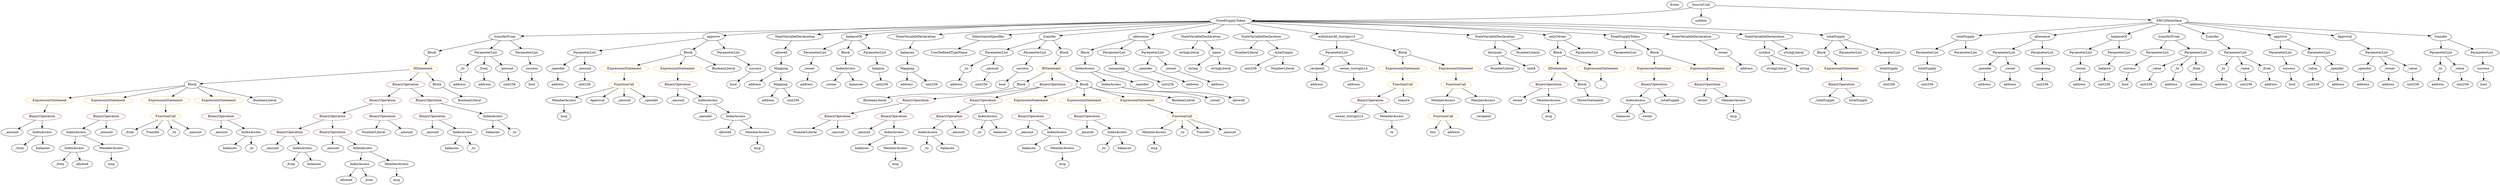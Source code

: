 strict digraph {
	graph [bb="0,0,9551.6,828"];
	node [label="\N"];
	Enter	[height=0.5,
		pos="6432.1,810",
		width=0.83628];
	IndexAccess_Unnamed_1	[color=black,
		height=0.5,
		label=IndexAccess,
		pos="3303.1,522",
		width=1.6402];
	Identifier__owner	[color=black,
		height=0.5,
		label=_owner,
		pos="3238.1,450",
		width=1.0719];
	IndexAccess_Unnamed_1 -> Identifier__owner	[pos="e,3252.9,466.99 3287.7,504.41 3279.6,495.74 3269.6,484.97 3260.7,475.38"];
	Identifier_balances_1	[color=black,
		height=0.5,
		label=balances,
		pos="3337.1,450",
		width=1.1828];
	IndexAccess_Unnamed_1 -> Identifier_balances_1	[pos="e,3328.8,468.1 3311.5,503.7 3315.2,496.07 3319.6,486.92 3323.8,478.4"];
	ElementaryTypeName_bool_1	[color=black,
		height=0.5,
		label=bool,
		pos="8102.1,450",
		width=0.76697];
	VariableDeclaration_decimals	[color=black,
		height=0.5,
		label=decimals,
		pos="5758.1,594",
		width=1.1967];
	NumberLiteral_Unnamed	[color=black,
		height=0.5,
		label=NumberLiteral,
		pos="5787.1,522",
		width=1.765];
	VariableDeclaration_decimals -> NumberLiteral_Unnamed	[pos="e,5779.9,540.28 5765.1,576.05 5768.3,568.43 5772.1,559.23 5775.6,550.65"];
	ElementaryTypeName_uint8	[color=black,
		height=0.5,
		label=uint8,
		pos="5897.1,522",
		width=0.7947];
	VariableDeclaration_decimals -> ElementaryTypeName_uint8	[pos="e,5875.4,533.93 5784.9,579.5 5807.8,567.94 5840.9,551.28 5865.2,539.04"];
	FunctionDefinition_transferFrom_1	[color=black,
		height=0.5,
		label=transferFrom,
		pos="2012.1,666",
		width=1.6402];
	Block_Unnamed_9	[color=black,
		height=0.5,
		label=Block,
		pos="1723.1,594",
		width=0.90558];
	FunctionDefinition_transferFrom_1 -> Block_Unnamed_9	[pos="e,1752.5,602.13 1966.9,654.06 1911.2,640.56 1817.2,617.79 1763.6,604.82"];
	ParameterList_Unnamed_23	[color=black,
		height=0.5,
		label=ParameterList,
		pos="1928.1,594",
		width=1.7095];
	FunctionDefinition_transferFrom_1 -> ParameterList_Unnamed_23	[pos="e,1947.7,611.39 1992.6,648.76 1981.9,639.82 1968.3,628.55 1956.4,618.64"];
	ParameterList_Unnamed_24	[color=black,
		height=0.5,
		label=ParameterList,
		pos="2096.1,594",
		width=1.7095];
	FunctionDefinition_transferFrom_1 -> ParameterList_Unnamed_24	[pos="e,2076.4,611.39 2031.6,648.76 2042.3,639.82 2055.8,628.55 2067.7,618.64"];
	Identifier__amount_6	[color=black,
		height=0.5,
		label=_amount,
		pos="1095.1,162",
		width=1.1967];
	Identifier__from_4	[color=black,
		height=0.5,
		label=_from,
		pos="514.08,234",
		width=0.93331];
	FunctionDefinition_approve_1	[color=black,
		height=0.5,
		label=approve,
		pos="2883.1,666",
		width=1.1412];
	ParameterList_Unnamed_25	[color=black,
		height=0.5,
		label=ParameterList,
		pos="2319.1,594",
		width=1.7095];
	FunctionDefinition_approve_1 -> ParameterList_Unnamed_25	[pos="e,2375,601.95 2843.9,660.13 2748.8,648.33 2504.9,618.07 2386.1,603.32"];
	Block_Unnamed_12	[color=black,
		height=0.5,
		label=Block,
		pos="2737.1,594",
		width=0.90558];
	FunctionDefinition_approve_1 -> Block_Unnamed_12	[pos="e,2761.1,606.54 2856,652 2832,640.53 2797.1,623.76 2771.2,611.38"];
	ParameterList_Unnamed_26	[color=black,
		height=0.5,
		label=ParameterList,
		pos="2947.1,594",
		width=1.7095];
	FunctionDefinition_approve_1 -> ParameterList_Unnamed_26	[pos="e,2931.9,611.63 2897.9,648.76 2905.7,640.23 2915.5,629.58 2924.2,620.02"];
	stringLiteral_Unnamed	[color=black,
		height=0.5,
		label=stringLiteral,
		pos="6805.1,522",
		width=1.5016];
	ParameterList_Unnamed_13	[color=black,
		height=0.5,
		label=ParameterList,
		pos="9085.1,594",
		width=1.7095];
	VariableDeclaration__spender	[color=black,
		height=0.5,
		label=_spender,
		pos="9034.1,522",
		width=1.2521];
	ParameterList_Unnamed_13 -> VariableDeclaration__spender	[pos="e,9046.3,539.79 9072.7,576.05 9066.8,567.89 9059.5,557.91 9052.9,548.82"];
	VariableDeclaration__owner	[color=black,
		height=0.5,
		label=_owner,
		pos="9136.1,522",
		width=1.0719];
	ParameterList_Unnamed_13 -> VariableDeclaration__owner	[pos="e,9124.2,539.31 9097.4,576.05 9103.5,567.77 9110.9,557.62 9117.6,548.42"];
	VariableDeclaration__value_1	[color=black,
		height=0.5,
		label=_value,
		pos="9227.1,522",
		width=0.96103];
	ParameterList_Unnamed_13 -> VariableDeclaration__value_1	[pos="e,9202.8,534.97 9115.5,577.98 9138.2,566.84 9169,551.62 9192.6,540.02"];
	BinaryOperation_Unnamed_21	[color=brown,
		height=0.5,
		label=BinaryOperation,
		pos="163.08,306",
		width=1.9867];
	Identifier__amount_10	[color=black,
		height=0.5,
		label=_amount,
		pos="43.08,234",
		width=1.1967];
	BinaryOperation_Unnamed_21 -> Identifier__amount_10	[pos="e,67.232,249.09 135.55,288.94 118.15,278.79 95.54,265.6 77.033,254.81"];
	IndexAccess_Unnamed_12	[color=black,
		height=0.5,
		label=IndexAccess,
		pos="163.08,234",
		width=1.6402];
	BinaryOperation_Unnamed_21 -> IndexAccess_Unnamed_12	[pos="e,163.08,252.1 163.08,287.7 163.08,280.41 163.08,271.73 163.08,263.54"];
	ElementaryTypeName_address_1	[color=black,
		height=0.5,
		label=address,
		pos="9322.1,450",
		width=1.0996];
	Parameter__to_3	[color=black,
		height=0.5,
		label=_to,
		pos="1830.1,522",
		width=0.75];
	ElementaryTypeName_address_21	[color=black,
		height=0.5,
		label=address,
		pos="1826.1,450",
		width=1.0996];
	Parameter__to_3 -> ElementaryTypeName_address_21	[pos="e,1827.1,468.1 1829.1,503.7 1828.7,496.41 1828.2,487.73 1827.7,479.54"];
	Parameter__spender_2	[color=black,
		height=0.5,
		label=_spender,
		pos="2213.1,522",
		width=1.2521];
	ParameterList_Unnamed_25 -> Parameter__spender_2	[pos="e,2235.6,537.86 2295,577.12 2280.3,567.36 2261.2,554.75 2245.1,544.16"];
	Parameter__amount_2	[color=black,
		height=0.5,
		label=_amount,
		pos="2319.1,522",
		width=1.1967];
	ParameterList_Unnamed_25 -> Parameter__amount_2	[pos="e,2319.1,540.1 2319.1,575.7 2319.1,568.41 2319.1,559.73 2319.1,551.54"];
	IfStatement_Unnamed_2	[color=orange,
		height=0.5,
		label=IfStatement,
		pos="1671.1,522",
		width=1.4739];
	Block_Unnamed_9 -> IfStatement_Unnamed_2	[pos="e,1683.6,539.8 1711.3,577.12 1705.1,568.77 1697.3,558.32 1690.3,548.84"];
	UserDefinedTypeName_Unnamed	[color=black,
		height=0.5,
		label=UserDefinedTypeName,
		pos="3696.1,594",
		width=2.7214];
	StateVariableDeclaration_Unnamed_6	[color=black,
		height=0.5,
		label=StateVariableDeclaration,
		pos="3135.1,666",
		width=2.8184];
	VariableDeclaration_allowed	[color=black,
		height=0.5,
		label=allowed,
		pos="3069.1,594",
		width=1.0858];
	StateVariableDeclaration_Unnamed_6 -> VariableDeclaration_allowed	[pos="e,3084,610.83 3119.1,648.05 3110.9,639.38 3100.8,628.67 3091.8,619.15"];
	ExpressionStatement_Unnamed_6	[color=orange,
		height=0.5,
		label=ExpressionStatement,
		pos="4025.1,378",
		width=2.458];
	BinaryOperation_Unnamed_11	[color=brown,
		height=0.5,
		label=BinaryOperation,
		pos="4025.1,306",
		width=1.9867];
	ExpressionStatement_Unnamed_6 -> BinaryOperation_Unnamed_11	[pos="e,4025.1,324.1 4025.1,359.7 4025.1,352.41 4025.1,343.73 4025.1,335.54"];
	Identifier__amount_14	[color=black,
		height=0.5,
		label=_amount,
		pos="2672.1,378",
		width=1.1967];
	BinaryOperation_Unnamed_8	[color=brown,
		height=0.5,
		label=BinaryOperation,
		pos="3249.1,306",
		width=1.9867];
	NumberLiteral_Unnamed_4	[color=black,
		height=0.5,
		label=NumberLiteral,
		pos="3124.1,234",
		width=1.765];
	BinaryOperation_Unnamed_8 -> NumberLiteral_Unnamed_4	[pos="e,3151.9,250.58 3220.7,289.12 3203.3,279.34 3180.7,266.69 3161.7,256.07"];
	Identifier__amount_1	[color=black,
		height=0.5,
		label=_amount,
		pos="3249.1,234",
		width=1.1967];
	BinaryOperation_Unnamed_8 -> Identifier__amount_1	[pos="e,3249.1,252.1 3249.1,287.7 3249.1,280.41 3249.1,271.73 3249.1,263.54"];
	IndexAccess_Unnamed_19	[color=black,
		height=0.5,
		label=IndexAccess,
		pos="4330.1,450",
		width=1.6402];
	Identifier__owner_1	[color=black,
		height=0.5,
		label=_owner,
		pos="4707.1,378",
		width=1.0719];
	IndexAccess_Unnamed_19 -> Identifier__owner_1	[pos="e,4678.2,390.3 4373.5,437.42 4381.6,435.45 4390.1,433.55 4398.1,432 4513,409.77 4545.3,423.69 4659.1,396 4661.8,395.33 4664.6,394.57 \
4667.4,393.74"];
	Identifier_allowed_3	[color=black,
		height=0.5,
		label=allowed,
		pos="4803.1,378",
		width=1.0858];
	IndexAccess_Unnamed_19 -> Identifier_allowed_3	[pos="e,4774.2,390.48 4373,437.26 4381.3,435.29 4389.9,433.42 4398.1,432 4555.2,404.59 4599.5,430.87 4755.1,396 4757.8,395.38 4760.6,394.65 \
4763.5,393.85"];
	BinaryOperation_Unnamed_10	[color=brown,
		height=0.5,
		label=BinaryOperation,
		pos="3712.1,306",
		width=1.9867];
	IndexAccess_Unnamed_3	[color=black,
		height=0.5,
		label=IndexAccess,
		pos="3609.1,234",
		width=1.6402];
	BinaryOperation_Unnamed_10 -> IndexAccess_Unnamed_3	[pos="e,3632.4,250.83 3687.9,288.59 3674.2,279.24 3656.8,267.4 3641.8,257.23"];
	Identifier__amount_2	[color=black,
		height=0.5,
		label=_amount,
		pos="3729.1,234",
		width=1.1967];
	BinaryOperation_Unnamed_10 -> Identifier__amount_2	[pos="e,3724.9,252.1 3716.3,287.7 3718.1,280.32 3720.2,271.52 3722.2,263.25"];
	ContractDefinition_FixedSupplyToken	[color=black,
		height=0.5,
		label=FixedSupplyToken,
		pos="4777.1,738",
		width=2.2778];
	ContractDefinition_FixedSupplyToken -> FunctionDefinition_transferFrom_1	[pos="e,2070.9,668.49 4695.8,734.94 4287.5,724.61 2464.1,678.44 2082.3,668.78"];
	ContractDefinition_FixedSupplyToken -> FunctionDefinition_approve_1	[pos="e,2921.9,672.59 4694.8,737.11 4444.1,736.87 3666.9,732.03 3025.1,684 2994.4,681.71 2960.2,677.65 2933,674.08"];
	ContractDefinition_FixedSupplyToken -> StateVariableDeclaration_Unnamed_6	[pos="e,3214.4,677.62 4694.9,736.49 4468.6,734.56 3817.5,725.53 3278.1,684 3261.1,682.69 3243,680.88 3225.7,678.92"];
	FunctionDefinition_balanceOf_1	[color=black,
		height=0.5,
		label=balanceOf,
		pos="3336.1,666",
		width=1.3491];
	ContractDefinition_FixedSupplyToken -> FunctionDefinition_balanceOf_1	[pos="e,3381.6,672.71 4695.5,735.5 4492.4,731.34 3947.3,717.71 3494.1,684 3460.4,681.5 3422.8,677.5 3392.8,674.01"];
	StateVariableDeclaration_Unnamed_5	[color=black,
		height=0.5,
		label=StateVariableDeclaration,
		pos="3604.1,666",
		width=2.8184];
	ContractDefinition_FixedSupplyToken -> StateVariableDeclaration_Unnamed_5	[pos="e,3692.6,675.11 4697.3,733.47 4531,725.95 4135.5,707.11 3804.1,684 3771.4,681.72 3735.8,678.83 3703.8,676.08"];
	InheritanceSpecifier_Unnamed	[color=black,
		height=0.5,
		label=InheritanceSpecifier,
		pos="3897.1,666",
		width=2.3333];
	ContractDefinition_FixedSupplyToken -> InheritanceSpecifier_Unnamed	[pos="e,3965,676.97 4697.7,733.09 4560.1,725.95 4268.5,709.16 4023.1,684 4007.9,682.44 3991.7,680.48 3976.2,678.46"];
	FunctionDefinition_transfer_1	[color=black,
		height=0.5,
		label=transfer,
		pos="4071.1,666",
		width=1.0719];
	ContractDefinition_FixedSupplyToken -> FunctionDefinition_transfer_1	[pos="e,4108.6,670.72 4703.5,729.71 4559,715.37 4241.4,683.88 4119.8,671.83"];
	FunctionDefinition_allowance_1	[color=black,
		height=0.5,
		label=allowance,
		pos="4393.1,666",
		width=1.3076];
	ContractDefinition_FixedSupplyToken -> FunctionDefinition_allowance_1	[pos="e,4435.1,674.65 4715.4,725.75 4640.9,712.17 4516.8,689.55 4446.3,676.7"];
	StateVariableDeclaration_Unnamed_1	[color=black,
		height=0.5,
		label=StateVariableDeclaration,
		pos="4666.1,666",
		width=2.8184];
	ContractDefinition_FixedSupplyToken -> StateVariableDeclaration_Unnamed_1	[pos="e,4692.7,683.8 4751.1,720.59 4736.5,711.42 4718.2,699.85 4702.3,689.81"];
	StateVariableDeclaration_Unnamed_3	[color=black,
		height=0.5,
		label=StateVariableDeclaration,
		pos="4887.1,666",
		width=2.8184];
	ContractDefinition_FixedSupplyToken -> StateVariableDeclaration_Unnamed_3	[pos="e,4860.7,683.8 4802.9,720.59 4817.3,711.42 4835.5,699.85 4851.2,689.81"];
	FunctionDefinition_withdrawAll_txorigin14	[color=black,
		height=0.5,
		label=withdrawAll_txorigin14,
		pos="5174.1,666",
		width=2.6937];
	ContractDefinition_FixedSupplyToken -> FunctionDefinition_withdrawAll_txorigin14	[pos="e,5105.7,679.07 4839.5,725.99 4908.4,713.85 5019.3,694.29 5094.4,681.05"];
	StateVariableDeclaration_Unnamed_2	[color=black,
		height=0.5,
		label=StateVariableDeclaration,
		pos="5758.1,666",
		width=2.8184];
	ContractDefinition_FixedSupplyToken -> StateVariableDeclaration_Unnamed_2	[pos="e,5665.3,673.62 4854.1,731.51 5028.9,719.03 5455.9,688.56 5654,674.43"];
	ModifierDefinition_onlyOwner	[color=black,
		height=0.5,
		label=onlyOwner,
		pos="5997.1,666",
		width=1.4323];
	ContractDefinition_FixedSupplyToken -> ModifierDefinition_onlyOwner	[pos="e,5950.3,674.11 4858.7,735.34 5040.3,731.13 5491.8,717.88 5868.1,684 5891.4,681.9 5916.9,678.73 5939.1,675.68"];
	FunctionDefinition_FixedSupplyToken	[color=black,
		height=0.5,
		label=FixedSupplyToken,
		pos="6250.1,666",
		width=2.2778];
	ContractDefinition_FixedSupplyToken -> FunctionDefinition_FixedSupplyToken	[pos="e,6176.7,674.31 4858.5,734.96 5061.2,729.59 5605.2,713.4 6058.1,684 6093.3,681.71 6132.2,678.42 6165.6,675.34"];
	StateVariableDeclaration_Unnamed_4	[color=black,
		height=0.5,
		label=StateVariableDeclaration,
		pos="6501.1,666",
		width=2.8184];
	ContractDefinition_FixedSupplyToken -> StateVariableDeclaration_Unnamed_4	[pos="e,6419,676.87 4859,736.3 5091.5,733.87 5775,723.61 6341.1,684 6362.7,682.49 6385.9,680.33 6407.7,678.07"];
	StateVariableDeclaration_Unnamed	[color=black,
		height=0.5,
		label=StateVariableDeclaration,
		pos="6771.1,666",
		width=2.8184];
	ContractDefinition_FixedSupplyToken -> StateVariableDeclaration_Unnamed	[pos="e,6689,676.95 4859,736.88 5116.9,736.01 5935.3,729.6 6611.1,684 6632.7,682.54 6655.9,680.41 6677.7,678.14"];
	FunctionDefinition_totalSupply_1	[color=black,
		height=0.5,
		label=totalSupply,
		pos="7042.1,666",
		width=1.4739];
	ContractDefinition_FixedSupplyToken -> FunctionDefinition_totalSupply_1	[pos="e,6992.8,673.23 4859.4,737.29 5141.5,737.79 6095.3,735.3 6881.1,684 6914.4,681.82 6951.5,678.01 6981.6,674.54"];
	ElementaryTypeName_address_23	[color=black,
		height=0.5,
		label=address,
		pos="4745.1,450",
		width=1.0996];
	Parameter_success_3	[color=black,
		height=0.5,
		label=success,
		pos="3966.1,522",
		width=1.1135];
	ElementaryTypeName_bool_3	[color=black,
		height=0.5,
		label=bool,
		pos="3898.1,450",
		width=0.76697];
	Parameter_success_3 -> ElementaryTypeName_bool_3	[pos="e,3912.5,465.86 3950.6,505.12 3941.7,495.91 3930.3,484.17 3920.4,473.97"];
	Block_Unnamed_3	[color=black,
		height=0.5,
		label=Block,
		pos="6986.1,594",
		width=0.90558];
	ExpressionStatement_Unnamed_3	[color=orange,
		height=0.5,
		label=ExpressionStatement,
		pos="7046.1,522",
		width=2.458];
	Block_Unnamed_3 -> ExpressionStatement_Unnamed_3	[pos="e,7031.5,539.96 6999.4,577.46 7006.7,568.95 7015.9,558.19 7024.2,548.48"];
	ParameterList_Unnamed_2	[color=black,
		height=0.5,
		label=ParameterList,
		pos="7944.1,594",
		width=1.7095];
	Parameter__owner	[color=black,
		height=0.5,
		label=_owner,
		pos="7925.1,522",
		width=1.0719];
	ParameterList_Unnamed_2 -> Parameter__owner	[pos="e,7929.7,540.1 7939.4,575.7 7937.4,568.24 7934.9,559.32 7932.7,550.97"];
	ElementaryTypeName_uint256_14	[color=black,
		height=0.5,
		label=uint256,
		pos="2018.1,450",
		width=1.0442];
	Identifier__to_1	[color=black,
		height=0.5,
		label=_to,
		pos="3817.1,234",
		width=0.75];
	BinaryOperation_Unnamed_14	[color=brown,
		height=0.5,
		label=BinaryOperation,
		pos="1526.1,378",
		width=1.9867];
	BinaryOperation_Unnamed_15	[color=brown,
		height=0.5,
		label=BinaryOperation,
		pos="1335.1,306",
		width=1.9867];
	BinaryOperation_Unnamed_14 -> BinaryOperation_Unnamed_15	[pos="e,1374.5,321.44 1487,362.67 1457.5,351.85 1416.7,336.93 1384.9,325.26"];
	BinaryOperation_Unnamed_18	[color=brown,
		height=0.5,
		label=BinaryOperation,
		pos="1526.1,306",
		width=1.9867];
	BinaryOperation_Unnamed_14 -> BinaryOperation_Unnamed_18	[pos="e,1526.1,324.1 1526.1,359.7 1526.1,352.41 1526.1,343.73 1526.1,335.54"];
	MemberAccess_Unnamed_7	[color=black,
		height=0.5,
		label=MemberAccess,
		pos="4515.1,234",
		width=1.9174];
	Identifier_msg_4	[color=black,
		height=0.5,
		label=msg,
		pos="4515.1,162",
		width=0.75];
	MemberAccess_Unnamed_7 -> Identifier_msg_4	[pos="e,4515.1,180.1 4515.1,215.7 4515.1,208.41 4515.1,199.73 4515.1,191.54"];
	NumberLiteral_Unnamed_1	[color=black,
		height=0.5,
		label=NumberLiteral,
		pos="5883.1,594",
		width=1.765];
	Identifier_msg	[color=black,
		height=0.5,
		label=msg,
		pos="5955.1,306",
		width=0.75];
	ElementaryTypeName_string	[color=black,
		height=0.5,
		label=string,
		pos="6908.1,522",
		width=0.864];
	Parameter__value_1	[color=black,
		height=0.5,
		label=_value,
		pos="8216.1,522",
		width=0.96103];
	ElementaryTypeName_uint256_3	[color=black,
		height=0.5,
		label=uint256,
		pos="8185.1,450",
		width=1.0442];
	Parameter__value_1 -> ElementaryTypeName_uint256_3	[pos="e,8192.5,467.79 8208.6,504.05 8205.1,496.32 8201,486.96 8197.2,478.27"];
	ElementaryTypeName_bool_4	[color=black,
		height=0.5,
		label=bool,
		pos="2110.1,450",
		width=0.76697];
	ParameterList_Unnamed_21	[color=black,
		height=0.5,
		label=ParameterList,
		pos="3874.1,594",
		width=1.7095];
	Parameter__to_2	[color=black,
		height=0.5,
		label=_to,
		pos="3740.1,522",
		width=0.75];
	ParameterList_Unnamed_21 -> Parameter__to_2	[pos="e,3760.8,533.82 3845,577.81 3823.1,566.36 3793.1,550.68 3770.8,539.03"];
	Parameter__amount	[color=black,
		height=0.5,
		label=_amount,
		pos="3848.1,522",
		width=1.1967];
	ParameterList_Unnamed_21 -> Parameter__amount	[pos="e,3854.4,540.1 3867.7,575.7 3864.9,568.15 3861.5,559.12 3858.4,550.68"];
	ParameterList_Unnamed_18	[color=black,
		height=0.5,
		label=ParameterList,
		pos="3190.1,594",
		width=1.7095];
	FunctionDefinition_balanceOf_1 -> ParameterList_Unnamed_18	[pos="e,3221.1,609.89 3307.2,651.17 3285.6,640.79 3255.6,626.44 3231.5,614.84"];
	Block_Unnamed_4	[color=black,
		height=0.5,
		label=Block,
		pos="3303.1,594",
		width=0.90558];
	FunctionDefinition_balanceOf_1 -> Block_Unnamed_4	[pos="e,3311,611.79 3328.1,648.05 3324.4,640.23 3319.9,630.75 3315.8,621.98"];
	ParameterList_Unnamed_19	[color=black,
		height=0.5,
		label=ParameterList,
		pos="3415.1,594",
		width=1.7095];
	FunctionDefinition_balanceOf_1 -> ParameterList_Unnamed_19	[pos="e,3396.4,611.55 3354,649.12 3364,640.27 3376.6,629.07 3387.8,619.16"];
	ParameterList_Unnamed_4	[color=black,
		height=0.5,
		label=ParameterList,
		pos="9331.1,594",
		width=1.7095];
	Parameter__to	[color=black,
		height=0.5,
		label=_to,
		pos="9323.1,522",
		width=0.75];
	ParameterList_Unnamed_4 -> Parameter__to	[pos="e,9325,540.1 9329.1,575.7 9328.3,568.41 9327.3,559.73 9326.3,551.54"];
	Parameter__value	[color=black,
		height=0.5,
		label=_value,
		pos="9404.1,522",
		width=0.96103];
	ParameterList_Unnamed_4 -> Parameter__value	[pos="e,9388.4,538.04 9348.4,576.41 9357.9,567.31 9369.8,555.9 9380.1,545.96"];
	ParameterList_Unnamed_7	[color=black,
		height=0.5,
		label=ParameterList,
		pos="8226.1,594",
		width=1.7095];
	Parameter_success_1	[color=black,
		height=0.5,
		label=success,
		pos="8121.1,522",
		width=1.1135];
	ParameterList_Unnamed_7 -> Parameter_success_1	[pos="e,8142.7,537.39 8202.3,577.12 8187.4,567.23 8168.2,554.4 8152.2,543.72"];
	Block_Unnamed_13	[color=black,
		height=0.5,
		label=Block,
		pos="4222.1,594",
		width=0.90558];
	IndexAccess_Unnamed_18	[color=black,
		height=0.5,
		label=IndexAccess,
		pos="4216.1,522",
		width=1.6402];
	Block_Unnamed_13 -> IndexAccess_Unnamed_18	[pos="e,4217.5,540.1 4220.6,575.7 4220,568.41 4219.2,559.73 4218.5,551.54"];
	ElementaryTypeName_address_3	[color=black,
		height=0.5,
		label=address,
		pos="8280.1,450",
		width=1.0996];
	VariableDeclaration_owner	[color=black,
		height=0.5,
		label=owner,
		pos="6566.1,594",
		width=0.93331];
	ElementaryTypeName_address_11	[color=black,
		height=0.5,
		label=address,
		pos="6693.1,522",
		width=1.0996];
	VariableDeclaration_owner -> ElementaryTypeName_address_11	[pos="e,6668.8,536.36 6588.8,580.49 6608.2,569.76 6636.6,554.14 6658.8,541.89"];
	Mapping_Unnamed_1	[color=black,
		height=0.5,
		label=Mapping,
		pos="3059.1,522",
		width=1.2105];
	VariableDeclaration_allowed -> Mapping_Unnamed_1	[pos="e,3061.5,540.1 3066.6,575.7 3065.6,568.32 3064.3,559.52 3063.1,551.25"];
	Parameter__recipient	[color=black,
		height=0.5,
		label=_recipient,
		pos="5099.1,522",
		width=1.3076];
	ElementaryTypeName_address_16	[color=black,
		height=0.5,
		label=address,
		pos="5099.1,450",
		width=1.0996];
	Parameter__recipient -> ElementaryTypeName_address_16	[pos="e,5099.1,468.1 5099.1,503.7 5099.1,496.41 5099.1,487.73 5099.1,479.54"];
	Parameter_success	[color=black,
		height=0.5,
		label=success,
		pos="9499.1,522",
		width=1.1135];
	ElementaryTypeName_bool	[color=black,
		height=0.5,
		label=bool,
		pos="9500.1,450",
		width=0.76697];
	Parameter_success -> ElementaryTypeName_bool	[pos="e,9499.8,468.1 9499.3,503.7 9499.4,496.41 9499.6,487.73 9499.7,479.54"];
	ExpressionStatement_Unnamed_7	[color=orange,
		height=0.5,
		label=ExpressionStatement,
		pos="4220.1,378",
		width=2.458];
	BinaryOperation_Unnamed_12	[color=brown,
		height=0.5,
		label=BinaryOperation,
		pos="4249.1,306",
		width=1.9867];
	ExpressionStatement_Unnamed_7 -> BinaryOperation_Unnamed_12	[pos="e,4242,324.1 4227.2,359.7 4230.4,352.15 4234.1,343.12 4237.6,334.68"];
	ElementaryTypeName_uint256_2	[color=black,
		height=0.5,
		label=uint256,
		pos="9417.1,450",
		width=1.0442];
	ExpressionStatement_Unnamed_9	[color=orange,
		height=0.5,
		label=ExpressionStatement,
		pos="193.08,378",
		width=2.458];
	ExpressionStatement_Unnamed_9 -> BinaryOperation_Unnamed_21	[pos="e,170.41,324.1 185.66,359.7 182.43,352.15 178.56,343.12 174.94,334.68"];
	ParameterList_Unnamed_3	[color=black,
		height=0.5,
		label=ParameterList,
		pos="8085.1,594",
		width=1.7095];
	Parameter_balance	[color=black,
		height=0.5,
		label=balance,
		pos="8024.1,522",
		width=1.0719];
	ParameterList_Unnamed_3 -> Parameter_balance	[pos="e,8037.9,538.83 8070.3,576.05 8062.8,567.47 8053.6,556.89 8045.4,547.44"];
	FunctionCall_Unnamed_2	[color=orange,
		height=0.5,
		label=FunctionCall,
		pos="5554.1,306",
		width=1.6125];
	Identifier_this	[color=black,
		height=0.5,
		label=this,
		pos="5512.1,234",
		width=0.75];
	FunctionCall_Unnamed_2 -> Identifier_this	[pos="e,5521.6,250.83 5543.9,288.05 5539,279.82 5532.9,269.76 5527.4,260.61"];
	ElementaryTypeName_address_18	[color=black,
		height=0.5,
		label=address,
		pos="5597.1,234",
		width=1.0996];
	FunctionCall_Unnamed_2 -> ElementaryTypeName_address_18	[pos="e,5586.8,251.79 5564.5,288.05 5569.4,280.06 5575.4,270.33 5580.9,261.4"];
	IndexAccess_Unnamed_4	[color=black,
		height=0.5,
		label=IndexAccess,
		pos="3861.1,306",
		width=1.6402];
	IndexAccess_Unnamed_4 -> Identifier__to_1	[pos="e,3827,250.83 3850.4,288.05 3845.2,279.73 3838.8,269.54 3833,260.32"];
	Identifier_balances_4	[color=black,
		height=0.5,
		label=balances,
		pos="3905.1,234",
		width=1.1828];
	IndexAccess_Unnamed_4 -> Identifier_balances_4	[pos="e,3894.5,251.79 3871.7,288.05 3876.8,280.06 3882.9,270.33 3888.5,261.4"];
	Identifier_Transfer_1	[color=black,
		height=0.5,
		label=Transfer,
		pos="608.08,234",
		width=1.1689];
	Block_Unnamed_10	[color=black,
		height=0.5,
		label=Block,
		pos="770.08,450",
		width=0.90558];
	Block_Unnamed_10 -> ExpressionStatement_Unnamed_9	[pos="e,267.71,388.05 738.24,445.14 651.58,434.62 409.28,405.23 278.83,389.4"];
	ExpressionStatement_Unnamed_10	[color=orange,
		height=0.5,
		label=ExpressionStatement,
		pos="458.08,378",
		width=2.458];
	Block_Unnamed_10 -> ExpressionStatement_Unnamed_10	[pos="e,516.11,392.02 740.16,442.29 691.4,431.35 593.55,409.39 526.93,394.45"];
	ExpressionStatement_Unnamed_12	[color=orange,
		height=0.5,
		label=ExpressionStatement,
		pos="672.08,378",
		width=2.458];
	Block_Unnamed_10 -> ExpressionStatement_Unnamed_12	[pos="e,695.55,395.76 750.72,435.17 737.6,425.8 719.94,413.19 704.68,402.29"];
	ExpressionStatement_Unnamed_11	[color=orange,
		height=0.5,
		label=ExpressionStatement,
		pos="867.08,378",
		width=2.458];
	Block_Unnamed_10 -> ExpressionStatement_Unnamed_11	[pos="e,843.85,395.76 789.24,435.17 802.23,425.8 819.71,413.19 834.81,402.29"];
	BooleanLiteral_Unnamed_2	[color=black,
		height=0.5,
		label=BooleanLiteral,
		pos="1038.1,378",
		width=1.7788];
	Block_Unnamed_10 -> BooleanLiteral_Unnamed_2	[pos="e,992.41,390.93 799.27,441.38 842.8,430 925.58,408.39 981.3,393.83"];
	Identifier__spender	[color=black,
		height=0.5,
		label=_spender,
		pos="2714.1,306",
		width=1.2521];
	Identifier__amount_3	[color=black,
		height=0.5,
		label=_amount,
		pos="4009.1,234",
		width=1.1967];
	VariableDeclaration_symbol	[color=black,
		height=0.5,
		label=symbol,
		pos="6771.1,594",
		width=1.0581];
	VariableDeclaration_symbol -> stringLiteral_Unnamed	[pos="e,6796.7,540.28 6779.3,576.05 6783.1,568.35 6787.6,559.03 6791.8,550.36"];
	VariableDeclaration_symbol -> ElementaryTypeName_string	[pos="e,6885.4,534.6 6796.2,580.16 6818.4,568.81 6850.9,552.19 6875.2,539.79"];
	Identifier_allowed	[color=black,
		height=0.5,
		label=allowed,
		pos="1338.1,18",
		width=1.0858];
	ParameterList_Unnamed_22	[color=black,
		height=0.5,
		label=ParameterList,
		pos="4015.1,594",
		width=1.7095];
	ParameterList_Unnamed_22 -> Parameter_success_3	[pos="e,3977.5,539.31 4003.2,576.05 3997.5,567.85 3990.5,557.83 3984.1,548.71"];
	Identifier__from	[color=black,
		height=0.5,
		label=_from,
		pos="1151.1,90",
		width=0.93331];
	ElementaryTypeName_uint256_1	[color=black,
		height=0.5,
		label=uint256,
		pos="8019.1,450",
		width=1.0442];
	Parameter_balance -> ElementaryTypeName_uint256_1	[pos="e,8020.3,468.1 8022.8,503.7 8022.3,496.41 8021.7,487.73 8021.1,479.54"];
	Identifier_balances_2	[color=black,
		height=0.5,
		label=balances,
		pos="3348.1,162",
		width=1.1828];
	Parameter_success_4	[color=black,
		height=0.5,
		label=success,
		pos="2110.1,522",
		width=1.1135];
	Parameter_success_4 -> ElementaryTypeName_bool_4	[pos="e,2110.1,468.1 2110.1,503.7 2110.1,496.41 2110.1,487.73 2110.1,479.54"];
	Block_Unnamed	[color=black,
		height=0.5,
		label=Block,
		pos="5997.1,594",
		width=0.90558];
	IfStatement_Unnamed	[color=orange,
		height=0.5,
		label=IfStatement,
		pos="5997.1,522",
		width=1.4739];
	Block_Unnamed -> IfStatement_Unnamed	[pos="e,5997.1,540.1 5997.1,575.7 5997.1,568.41 5997.1,559.73 5997.1,551.54"];
	ExpressionStatement_Unnamed	[color=orange,
		height=0.5,
		label=ExpressionStatement,
		pos="6157.1,522",
		width=2.458];
	Block_Unnamed -> ExpressionStatement_Unnamed	[pos="e,6121,538.8 6022.1,582.06 6045.7,571.72 6081.8,555.94 6110.7,543.3"];
	ElementaryTypeName_uint256_8	[color=black,
		height=0.5,
		label=uint256,
		pos="4851.1,522",
		width=1.0442];
	ElementaryTypeName_address_13	[color=black,
		height=0.5,
		label=address,
		pos="2940.1,450",
		width=1.0996];
	IndexAccess_Unnamed_14	[color=black,
		height=0.5,
		label=IndexAccess,
		pos="291.08,162",
		width=1.6402];
	Identifier__from_3	[color=black,
		height=0.5,
		label=_from,
		pos="231.08,90",
		width=0.93331];
	IndexAccess_Unnamed_14 -> Identifier__from_3	[pos="e,244.37,106.51 276.86,144.41 269.33,135.62 259.93,124.66 251.62,114.96"];
	Identifier_allowed_1	[color=black,
		height=0.5,
		label=allowed,
		pos="322.08,90",
		width=1.0858];
	IndexAccess_Unnamed_14 -> Identifier_allowed_1	[pos="e,314.51,108.1 298.74,143.7 302.12,136.07 306.17,126.92 309.95,118.4"];
	Identifier_balances_9	[color=black,
		height=0.5,
		label=balances,
		pos="1957.1,234",
		width=1.1828];
	BinaryOperation_Unnamed_4	[color=brown,
		height=0.5,
		label=BinaryOperation,
		pos="5303.1,378",
		width=1.9867];
	Identifier_owner_txorigin14	[color=black,
		height=0.5,
		label=owner_txorigin14,
		pos="5192.1,306",
		width=2.0976];
	BinaryOperation_Unnamed_4 -> Identifier_owner_txorigin14	[pos="e,5217.7,323.15 5277.3,360.76 5262.5,351.4 5243.6,339.49 5227.4,329.26"];
	MemberAccess_Unnamed_2	[color=black,
		height=0.5,
		label=MemberAccess,
		pos="5355.1,306",
		width=1.9174];
	BinaryOperation_Unnamed_4 -> MemberAccess_Unnamed_2	[pos="e,5342.6,323.79 5315.7,360.05 5321.7,351.89 5329.1,341.91 5335.9,332.82"];
	IfStatement_Unnamed_1	[color=orange,
		height=0.5,
		label=IfStatement,
		pos="4086.1,522",
		width=1.4739];
	Block_Unnamed_8	[color=black,
		height=0.5,
		label=Block,
		pos="3976.1,450",
		width=0.90558];
	IfStatement_Unnamed_1 -> Block_Unnamed_8	[pos="e,3996.8,464.21 4061.9,505.64 4045.5,495.18 4023.6,481.26 4006.1,470.09"];
	BinaryOperation_Unnamed_5	[color=brown,
		height=0.5,
		label=BinaryOperation,
		pos="4098.1,450",
		width=1.9867];
	IfStatement_Unnamed_1 -> BinaryOperation_Unnamed_5	[pos="e,4095.1,468.1 4089,503.7 4090.3,496.32 4091.8,487.52 4093.2,479.25"];
	Block_Unnamed_7	[color=black,
		height=0.5,
		label=Block,
		pos="4220.1,450",
		width=0.90558];
	IfStatement_Unnamed_1 -> Block_Unnamed_7	[pos="e,4196.9,463.09 4114.2,506.33 4135.4,495.25 4164.5,480.02 4186.9,468.34"];
	FunctionDefinition_totalSupply	[color=black,
		height=0.5,
		label=totalSupply,
		pos="7521.1,666",
		width=1.4739];
	ParameterList_Unnamed_1	[color=black,
		height=0.5,
		label=ParameterList,
		pos="7380.1,594",
		width=1.7095];
	FunctionDefinition_totalSupply -> ParameterList_Unnamed_1	[pos="e,7410.2,609.97 7491.9,650.5 7471.2,640.22 7443.1,626.3 7420.3,614.97"];
	ParameterList_Unnamed	[color=black,
		height=0.5,
		label=ParameterList,
		pos="7521.1,594",
		width=1.7095];
	FunctionDefinition_totalSupply -> ParameterList_Unnamed	[pos="e,7521.1,612.1 7521.1,647.7 7521.1,640.41 7521.1,631.73 7521.1,623.54"];
	ElementaryTypeName_address_10	[color=black,
		height=0.5,
		label=address,
		pos="9034.1,450",
		width=1.0996];
	VariableDeclaration__spender -> ElementaryTypeName_address_10	[pos="e,9034.1,468.1 9034.1,503.7 9034.1,496.41 9034.1,487.73 9034.1,479.54"];
	IndexAccess_Unnamed_13	[color=black,
		height=0.5,
		label=IndexAccess,
		pos="299.08,234",
		width=1.6402];
	IndexAccess_Unnamed_13 -> IndexAccess_Unnamed_14	[pos="e,293.03,180.1 297.1,215.7 296.27,208.41 295.28,199.73 294.34,191.54"];
	MemberAccess_Unnamed_9	[color=black,
		height=0.5,
		label=MemberAccess,
		pos="437.08,162",
		width=1.9174];
	IndexAccess_Unnamed_13 -> MemberAccess_Unnamed_9	[pos="e,406.57,178.48 328.68,217.98 348.42,207.97 374.63,194.68 396.33,183.67"];
	ElementaryTypeName_uint256_5	[color=black,
		height=0.5,
		label=uint256,
		pos="7803.1,450",
		width=1.0442];
	NumberLiteral_Unnamed_2	[color=black,
		height=0.5,
		label=NumberLiteral,
		pos="4970.1,522",
		width=1.765];
	Parameter__value_2	[color=black,
		height=0.5,
		label=_value,
		pos="8828.1,522",
		width=0.96103];
	ElementaryTypeName_uint256_4	[color=black,
		height=0.5,
		label=uint256,
		pos="8832.1,450",
		width=1.0442];
	Parameter__value_2 -> ElementaryTypeName_uint256_4	[pos="e,8831.1,468.1 8829.1,503.7 8829.5,496.41 8830,487.73 8830.4,479.54"];
	Identifier__to_7	[color=black,
		height=0.5,
		label=_to,
		pos="695.08,234",
		width=0.75];
	Identifier__recipient	[color=black,
		height=0.5,
		label=_recipient,
		pos="5710.1,306",
		width=1.3076];
	IndexAccess_Unnamed_7	[color=black,
		height=0.5,
		label=IndexAccess,
		pos="1215.1,162",
		width=1.6402];
	IndexAccess_Unnamed_7 -> Identifier__from	[pos="e,1165.3,106.51 1199.9,144.41 1191.9,135.62 1181.9,124.66 1173,114.96"];
	Identifier_balances_7	[color=black,
		height=0.5,
		label=balances,
		pos="1245.1,90",
		width=1.1828];
	IndexAccess_Unnamed_7 -> Identifier_balances_7	[pos="e,1237.7,108.1 1222.5,143.7 1225.7,136.15 1229.6,127.12 1233.2,118.68"];
	Identifier__to	[color=black,
		height=0.5,
		label=_to,
		pos="3598.1,162",
		width=0.75];
	NumberLiteral_Unnamed_5	[color=black,
		height=0.5,
		label=NumberLiteral,
		pos="1488.1,234",
		width=1.765];
	Parameter__spender_3	[color=black,
		height=0.5,
		label=_spender,
		pos="4448.1,522",
		width=1.2521];
	ElementaryTypeName_address_24	[color=black,
		height=0.5,
		label=address,
		pos="4648.1,450",
		width=1.0996];
	Parameter__spender_3 -> ElementaryTypeName_address_24	[pos="e,4617.6,461.81 4481.3,509.47 4512.1,498.76 4559.2,482.36 4600.1,468 4602.3,467.22 4604.6,466.42 4606.9,465.61"];
	BinaryOperation_Unnamed	[color=brown,
		height=0.5,
		label=BinaryOperation,
		pos="5955.1,450",
		width=1.9867];
	Identifier_owner	[color=black,
		height=0.5,
		label=owner,
		pos="5834.1,378",
		width=0.93331];
	BinaryOperation_Unnamed -> Identifier_owner	[pos="e,5856.5,391.94 5927.3,432.94 5909.1,422.4 5885.2,408.59 5866.2,397.57"];
	MemberAccess_Unnamed	[color=black,
		height=0.5,
		label=MemberAccess,
		pos="5955.1,378",
		width=1.9174];
	BinaryOperation_Unnamed -> MemberAccess_Unnamed	[pos="e,5955.1,396.1 5955.1,431.7 5955.1,424.41 5955.1,415.73 5955.1,407.54"];
	Identifier__amount_4	[color=black,
		height=0.5,
		label=_amount,
		pos="4249.1,234",
		width=1.1967];
	IfStatement_Unnamed_2 -> Block_Unnamed_10	[pos="e,802.29,453.5 1619.7,517.01 1458.4,504.48 963.81,466.05 813.72,454.39"];
	BinaryOperation_Unnamed_13	[color=brown,
		height=0.5,
		label=BinaryOperation,
		pos="1614.1,450",
		width=1.9867];
	IfStatement_Unnamed_2 -> BinaryOperation_Unnamed_13	[pos="e,1627.9,467.96 1657.6,504.41 1650.9,496.16 1642.6,486.01 1635.1,476.78"];
	Block_Unnamed_11	[color=black,
		height=0.5,
		label=Block,
		pos="1736.1,450",
		width=0.90558];
	IfStatement_Unnamed_2 -> Block_Unnamed_11	[pos="e,1721.7,466.51 1686.5,504.41 1694.7,495.53 1705,484.44 1714.1,474.67"];
	VariableDeclaration_balances	[color=black,
		height=0.5,
		label=balances,
		pos="3537.1,594",
		width=1.1828];
	StateVariableDeclaration_Unnamed_5 -> VariableDeclaration_balances	[pos="e,3552.2,610.83 3587.9,648.05 3579.5,639.29 3569.1,628.45 3559.9,618.86"];
	Identifier_msg_7	[color=black,
		height=0.5,
		label=msg,
		pos="2899.1,162",
		width=0.75];
	Parameter__to_1	[color=black,
		height=0.5,
		label=_to,
		pos="8297.1,522",
		width=0.75];
	Parameter__to_1 -> ElementaryTypeName_address_3	[pos="e,8284.3,468.28 8293,504.05 8291.2,496.6 8289,487.64 8286.9,479.22"];
	BinaryOperation_Unnamed_20	[color=brown,
		height=0.5,
		label=BinaryOperation,
		pos="1717.1,306",
		width=1.9867];
	Identifier__amount_9	[color=black,
		height=0.5,
		label=_amount,
		pos="1717.1,234",
		width=1.1967];
	BinaryOperation_Unnamed_20 -> Identifier__amount_9	[pos="e,1717.1,252.1 1717.1,287.7 1717.1,280.41 1717.1,271.73 1717.1,263.54"];
	IndexAccess_Unnamed_10	[color=black,
		height=0.5,
		label=IndexAccess,
		pos="1837.1,234",
		width=1.6402];
	BinaryOperation_Unnamed_20 -> IndexAccess_Unnamed_10	[pos="e,1810.5,250.5 1744.6,288.94 1761.2,279.25 1782.6,266.78 1800.6,256.27"];
	Identifier_msg_6	[color=black,
		height=0.5,
		label=msg,
		pos="437.08,90",
		width=0.75];
	MemberAccess_Unnamed_9 -> Identifier_msg_6	[pos="e,437.08,108.1 437.08,143.7 437.08,136.41 437.08,127.73 437.08,119.54"];
	ParameterList_Unnamed_20	[color=black,
		height=0.5,
		label=ParameterList,
		pos="5174.1,594",
		width=1.7095];
	ParameterList_Unnamed_20 -> Parameter__recipient	[pos="e,5116.2,538.99 5156.3,576.41 5146.8,567.57 5135,556.53 5124.6,546.79"];
	Parameter_owner_txorigin14	[color=black,
		height=0.5,
		label=owner_txorigin14,
		pos="5240.1,522",
		width=2.0976];
	ParameterList_Unnamed_20 -> Parameter_owner_txorigin14	[pos="e,5224.1,539.96 5189.7,576.41 5197.7,567.99 5207.5,557.58 5216.3,548.2"];
	ParameterList_Unnamed_28	[color=black,
		height=0.5,
		label=ParameterList,
		pos="4339.1,594",
		width=1.7095];
	Parameter_remaining_1	[color=black,
		height=0.5,
		label=remaining,
		pos="4339.1,522",
		width=1.2798];
	ParameterList_Unnamed_28 -> Parameter_remaining_1	[pos="e,4339.1,540.1 4339.1,575.7 4339.1,568.41 4339.1,559.73 4339.1,551.54"];
	IndexAccess_Unnamed_11	[color=black,
		height=0.5,
		label=IndexAccess,
		pos="1957.1,306",
		width=1.6402];
	IndexAccess_Unnamed_11 -> Identifier_balances_9	[pos="e,1957.1,252.1 1957.1,287.7 1957.1,280.41 1957.1,271.73 1957.1,263.54"];
	Identifier__to_5	[color=black,
		height=0.5,
		label=_to,
		pos="2045.1,234",
		width=0.75];
	IndexAccess_Unnamed_11 -> Identifier__to_5	[pos="e,2028.3,248.33 1977.5,288.76 1990,278.79 2006.2,265.93 2019.6,255.28"];
	Parameter__spender_1	[color=black,
		height=0.5,
		label=_spender,
		pos="7579.1,522",
		width=1.2521];
	ElementaryTypeName_address_6	[color=black,
		height=0.5,
		label=address,
		pos="7579.1,450",
		width=1.0996];
	Parameter__spender_1 -> ElementaryTypeName_address_6	[pos="e,7579.1,468.1 7579.1,503.7 7579.1,496.41 7579.1,487.73 7579.1,479.54"];
	MemberAccess_Unnamed_4	[color=black,
		height=0.5,
		label=MemberAccess,
		pos="5554.1,378",
		width=1.9174];
	MemberAccess_Unnamed_4 -> FunctionCall_Unnamed_2	[pos="e,5554.1,324.1 5554.1,359.7 5554.1,352.41 5554.1,343.73 5554.1,335.54"];
	IndexAccess_Unnamed_9	[color=black,
		height=0.5,
		label=IndexAccess,
		pos="1395.1,90",
		width=1.6402];
	IndexAccess_Unnamed_9 -> Identifier_allowed	[pos="e,1351.4,35.307 1381.3,72.055 1374.5,63.679 1366.1,53.404 1358.5,44.134"];
	Identifier__from_1	[color=black,
		height=0.5,
		label=_from,
		pos="1429.1,18",
		width=0.93331];
	IndexAccess_Unnamed_9 -> Identifier__from_1	[pos="e,1421,35.622 1403.5,71.697 1407.3,63.868 1411.9,54.435 1416.1,45.728"];
	Identifier__amount_7	[color=black,
		height=0.5,
		label=_amount,
		pos="1335.1,162",
		width=1.1967];
	Identifier_balances_11	[color=black,
		height=0.5,
		label=balances,
		pos="919.08,162",
		width=1.1828];
	ExpressionStatement_Unnamed_4	[color=orange,
		height=0.5,
		label=ExpressionStatement,
		pos="5422.1,522",
		width=2.458];
	FunctionCall_Unnamed	[color=orange,
		height=0.5,
		label=FunctionCall,
		pos="5422.1,450",
		width=1.6125];
	ExpressionStatement_Unnamed_4 -> FunctionCall_Unnamed	[pos="e,5422.1,468.1 5422.1,503.7 5422.1,496.41 5422.1,487.73 5422.1,479.54"];
	InheritanceSpecifier_Unnamed -> UserDefinedTypeName_Unnamed	[pos="e,3740.4,610.43 3854.5,650.15 3824.3,639.66 3783.7,625.5 3751.1,614.16"];
	stringLiteral_Unnamed_3	[color=black,
		height=0.5,
		label=stringLiteral,
		pos="4615.1,594",
		width=1.5016];
	ElementaryTypeName_address_12	[color=black,
		height=0.5,
		label=address,
		pos="3530.1,450",
		width=1.0996];
	BinaryOperation_Unnamed_22	[color=brown,
		height=0.5,
		label=BinaryOperation,
		pos="419.08,306",
		width=1.9867];
	ExpressionStatement_Unnamed_10 -> BinaryOperation_Unnamed_22	[pos="e,428.61,324.1 448.44,359.7 444.14,351.98 438.98,342.71 434.19,334.11"];
	FunctionDefinition_transfer_1 -> ParameterList_Unnamed_21	[pos="e,3912.1,608.5 4041.2,654.37 4009.7,643.19 3959.8,625.44 3922.6,612.26"];
	FunctionDefinition_transfer_1 -> ParameterList_Unnamed_22	[pos="e,4028.4,611.63 4058.1,648.76 4051.4,640.4 4043.1,630.02 4035.6,620.61"];
	Block_Unnamed_6	[color=black,
		height=0.5,
		label=Block,
		pos="4127.1,594",
		width=0.90558];
	FunctionDefinition_transfer_1 -> Block_Unnamed_6	[pos="e,4114.5,610.67 4084.1,648.76 4091,640.07 4099.7,629.19 4107.5,619.49"];
	ElementaryTypeName_uint256_11	[color=black,
		height=0.5,
		label=uint256,
		pos="7239.1,450",
		width=1.0442];
	ElementaryTypeName_uint256_16	[color=black,
		height=0.5,
		label=uint256,
		pos="4553.1,450",
		width=1.0442];
	Parameter__from_1	[color=black,
		height=0.5,
		label=_from,
		pos="1914.1,522",
		width=0.93331];
	ElementaryTypeName_address_20	[color=black,
		height=0.5,
		label=address,
		pos="1923.1,450",
		width=1.0996];
	Parameter__from_1 -> ElementaryTypeName_address_20	[pos="e,1920.9,468.1 1916.3,503.7 1917.3,496.32 1918.4,487.52 1919.4,479.25"];
	Block_Unnamed_5	[color=black,
		height=0.5,
		label=Block,
		pos="5422.1,594",
		width=0.90558];
	Block_Unnamed_5 -> ExpressionStatement_Unnamed_4	[pos="e,5422.1,540.1 5422.1,575.7 5422.1,568.41 5422.1,559.73 5422.1,551.54"];
	ExpressionStatement_Unnamed_5	[color=orange,
		height=0.5,
		label=ExpressionStatement,
		pos="5617.1,522",
		width=2.458];
	Block_Unnamed_5 -> ExpressionStatement_Unnamed_5	[pos="e,5574.6,538.24 5448.8,583.41 5478.3,572.81 5526.6,555.47 5563.9,542.08"];
	FunctionCall_Unnamed_5	[color=orange,
		height=0.5,
		label=FunctionCall,
		pos="2460.1,450",
		width=1.6125];
	MemberAccess_Unnamed_11	[color=black,
		height=0.5,
		label=MemberAccess,
		pos="2220.1,378",
		width=1.9174];
	FunctionCall_Unnamed_5 -> MemberAccess_Unnamed_11	[pos="e,2264.9,392.06 2418.8,436.97 2379.4,425.46 2319.6,408.02 2275.9,395.28"];
	Identifier_Approval	[color=black,
		height=0.5,
		label=Approval,
		pos="2353.1,378",
		width=1.266];
	FunctionCall_Unnamed_5 -> Identifier_Approval	[pos="e,2375.9,393.94 2436.1,433.29 2421,423.45 2401.5,410.65 2385.1,399.96"];
	Identifier__amount_15	[color=black,
		height=0.5,
		label=_amount,
		pos="2460.1,378",
		width=1.1967];
	FunctionCall_Unnamed_5 -> Identifier__amount_15	[pos="e,2460.1,396.1 2460.1,431.7 2460.1,424.41 2460.1,415.73 2460.1,407.54"];
	Identifier__spender_1	[color=black,
		height=0.5,
		label=_spender,
		pos="2566.1,378",
		width=1.2521];
	FunctionCall_Unnamed_5 -> Identifier__spender_1	[pos="e,2543.5,393.94 2483.9,433.29 2498.6,423.54 2517.8,410.89 2533.9,400.26"];
	ParameterList_Unnamed_15	[color=black,
		height=0.5,
		label=ParameterList,
		pos="6250.1,594",
		width=1.7095];
	ElementaryTypeName_uint256_12	[color=black,
		height=0.5,
		label=uint256,
		pos="3435.1,450",
		width=1.0442];
	ParameterList_Unnamed_23 -> Parameter__to_3	[pos="e,1848,535.78 1905.8,577.12 1891.3,566.76 1872.3,553.18 1857,542.22"];
	ParameterList_Unnamed_23 -> Parameter__from_1	[pos="e,1917.5,540.1 1924.6,575.7 1923.1,568.32 1921.4,559.52 1919.7,551.25"];
	Parameter__amount_1	[color=black,
		height=0.5,
		label=_amount,
		pos="2009.1,522",
		width=1.1967];
	ParameterList_Unnamed_23 -> Parameter__amount_1	[pos="e,1990.9,538.75 1947.3,576.41 1957.8,567.33 1971,555.93 1982.5,546"];
	FunctionCall_Unnamed_4	[color=orange,
		height=0.5,
		label=FunctionCall,
		pos="672.08,306",
		width=1.6125];
	ExpressionStatement_Unnamed_12 -> FunctionCall_Unnamed_4	[pos="e,672.08,324.1 672.08,359.7 672.08,352.41 672.08,343.73 672.08,335.54"];
	VariableDeclaration__to	[color=black,
		height=0.5,
		label=_to,
		pos="8474.1,522",
		width=0.75];
	ElementaryTypeName_address_8	[color=black,
		height=0.5,
		label=address,
		pos="8474.1,450",
		width=1.0996];
	VariableDeclaration__to -> ElementaryTypeName_address_8	[pos="e,8474.1,468.1 8474.1,503.7 8474.1,496.41 8474.1,487.73 8474.1,479.54"];
	MemberAccess_Unnamed_3	[color=black,
		height=0.5,
		label=MemberAccess,
		pos="5710.1,378",
		width=1.9174];
	MemberAccess_Unnamed_3 -> Identifier__recipient	[pos="e,5710.1,324.1 5710.1,359.7 5710.1,352.41 5710.1,343.73 5710.1,335.54"];
	IndexAccess_Unnamed_3 -> Identifier__to	[pos="e,3600.8,180.1 3606.4,215.7 3605.2,208.32 3603.8,199.52 3602.5,191.25"];
	Identifier_balances_3	[color=black,
		height=0.5,
		label=balances,
		pos="3686.1,162",
		width=1.1828];
	IndexAccess_Unnamed_3 -> Identifier_balances_3	[pos="e,3668.8,178.75 3627.3,216.41 3637.2,207.41 3649.6,196.15 3660.5,186.29"];
	Identifier_balances_8	[color=black,
		height=0.5,
		label=balances,
		pos="1793.1,162",
		width=1.1828];
	FunctionDefinition_allowance_1 -> Block_Unnamed_13	[pos="e,4247.7,605.47 4361.7,652.16 4332.4,640.16 4288.6,622.24 4257.9,609.68"];
	FunctionDefinition_allowance_1 -> ParameterList_Unnamed_28	[pos="e,4352.2,611.96 4380.3,648.41 4374,640.25 4366.2,630.22 4359.2,621.07"];
	ParameterList_Unnamed_27	[color=black,
		height=0.5,
		label=ParameterList,
		pos="4480.1,594",
		width=1.7095];
	FunctionDefinition_allowance_1 -> ParameterList_Unnamed_27	[pos="e,4459.9,611.22 4412.4,649.46 4423.7,640.32 4438.3,628.59 4451.1,618.35"];
	ExpressionStatement_Unnamed_2	[color=orange,
		height=0.5,
		label=ExpressionStatement,
		pos="6352.1,522",
		width=2.458];
	BinaryOperation_Unnamed_2	[color=brown,
		height=0.5,
		label=BinaryOperation,
		pos="6352.1,450",
		width=1.9867];
	ExpressionStatement_Unnamed_2 -> BinaryOperation_Unnamed_2	[pos="e,6352.1,468.1 6352.1,503.7 6352.1,496.41 6352.1,487.73 6352.1,479.54"];
	BooleanLiteral_Unnamed_1	[color=black,
		height=0.5,
		label=BooleanLiteral,
		pos="3434.1,378",
		width=1.7788];
	Block_Unnamed_8 -> BooleanLiteral_Unnamed_1	[pos="e,3480.2,390.81 3951.8,437.48 3946.4,435.34 3940.6,433.35 3935.1,432 3749.6,386.9 3695.6,425.73 3507.1,396 3501.9,395.18 3496.5,\
394.2 3491.2,393.12"];
	ExpressionStatement_Unnamed_1	[color=orange,
		height=0.5,
		label=ExpressionStatement,
		pos="6547.1,522",
		width=2.458];
	BinaryOperation_Unnamed_1	[color=brown,
		height=0.5,
		label=BinaryOperation,
		pos="6547.1,450",
		width=1.9867];
	ExpressionStatement_Unnamed_1 -> BinaryOperation_Unnamed_1	[pos="e,6547.1,468.1 6547.1,503.7 6547.1,496.41 6547.1,487.73 6547.1,479.54"];
	ElementaryTypeName_address_14	[color=black,
		height=0.5,
		label=address,
		pos="2993.1,378",
		width=1.0996];
	ExpressionStatement_Unnamed_14	[color=orange,
		height=0.5,
		label=ExpressionStatement,
		pos="2469.1,522",
		width=2.458];
	ExpressionStatement_Unnamed_14 -> FunctionCall_Unnamed_5	[pos="e,2462.3,468.1 2466.9,503.7 2465.9,496.32 2464.8,487.52 2463.7,479.25"];
	ElementaryTypeName_uint256_9	[color=black,
		height=0.5,
		label=uint256,
		pos="3625.1,450",
		width=1.0442];
	ParameterList_Unnamed_14	[color=black,
		height=0.5,
		label=ParameterList,
		pos="6109.1,594",
		width=1.7095];
	ElementaryTypeName_uint256	[color=black,
		height=0.5,
		label=uint256,
		pos="7380.1,450",
		width=1.0442];
	ExpressionStatement_Unnamed_13	[color=orange,
		height=0.5,
		label=ExpressionStatement,
		pos="2664.1,522",
		width=2.458];
	BinaryOperation_Unnamed_24	[color=brown,
		height=0.5,
		label=BinaryOperation,
		pos="2672.1,450",
		width=1.9867];
	ExpressionStatement_Unnamed_13 -> BinaryOperation_Unnamed_24	[pos="e,2670.1,468.1 2666.1,503.7 2666.9,496.41 2667.9,487.73 2668.8,479.54"];
	ParameterList_Unnamed_10	[color=black,
		height=0.5,
		label=ParameterList,
		pos="7662.1,594",
		width=1.7095];
	ParameterList_Unnamed_10 -> Parameter__spender_1	[pos="e,7597.7,538.67 7642.8,576.76 7632,567.62 7618.3,556.06 7606.4,546"];
	Parameter__owner_1	[color=black,
		height=0.5,
		label=_owner,
		pos="7681.1,522",
		width=1.0719];
	ParameterList_Unnamed_10 -> Parameter__owner_1	[pos="e,7676.4,540.1 7666.8,575.7 7668.8,568.24 7671.2,559.32 7673.5,550.97"];
	Parameter_balance_1	[color=black,
		height=0.5,
		label=balance,
		pos="3428.1,522",
		width=1.0719];
	Parameter_balance_1 -> ElementaryTypeName_uint256_12	[pos="e,3433.4,468.1 3429.8,503.7 3430.5,496.41 3431.4,487.73 3432.2,479.54"];
	Parameter_totalSupply_1	[color=black,
		height=0.5,
		label=totalSupply,
		pos="7239.1,522",
		width=1.4739];
	Parameter_totalSupply_1 -> ElementaryTypeName_uint256_11	[pos="e,7239.1,468.1 7239.1,503.7 7239.1,496.41 7239.1,487.73 7239.1,479.54"];
	StateVariableDeclaration_Unnamed_1 -> stringLiteral_Unnamed_3	[pos="e,4627.2,611.62 4653.5,647.7 4647.6,639.61 4640.4,629.81 4633.9,620.87"];
	VariableDeclaration_name	[color=black,
		height=0.5,
		label=name,
		pos="4717.1,594",
		width=0.83628];
	StateVariableDeclaration_Unnamed_1 -> VariableDeclaration_name	[pos="e,4705.7,610.67 4678.7,647.7 4684.8,639.28 4692.3,629.02 4699,619.79"];
	IndexAccess_Unnamed_5	[color=black,
		height=0.5,
		label=IndexAccess,
		pos="4129.1,234",
		width=1.6402];
	Identifier_balances_5	[color=black,
		height=0.5,
		label=balances,
		pos="4018.1,162",
		width=1.1828];
	IndexAccess_Unnamed_5 -> Identifier_balances_5	[pos="e,4041,177.46 4104.2,217.29 4088.4,207.32 4067.7,194.3 4050.6,183.52"];
	MemberAccess_Unnamed_6	[color=black,
		height=0.5,
		label=MemberAccess,
		pos="4148.1,162",
		width=1.9174];
	IndexAccess_Unnamed_5 -> MemberAccess_Unnamed_6	[pos="e,4143.4,180.1 4133.8,215.7 4135.8,208.24 4138.2,199.32 4140.5,190.97"];
	FunctionDefinition_allowance	[color=black,
		height=0.5,
		label=allowance,
		pos="7803.1,666",
		width=1.3076];
	FunctionDefinition_allowance -> ParameterList_Unnamed_10	[pos="e,7692.3,610.01 7775.2,651.17 7754.5,640.87 7725.9,626.66 7702.6,615.11"];
	ParameterList_Unnamed_11	[color=black,
		height=0.5,
		label=ParameterList,
		pos="7803.1,594",
		width=1.7095];
	FunctionDefinition_allowance -> ParameterList_Unnamed_11	[pos="e,7803.1,612.1 7803.1,647.7 7803.1,640.41 7803.1,631.73 7803.1,623.54"];
	Identifier_msg_8	[color=black,
		height=0.5,
		label=msg,
		pos="2220.1,306",
		width=0.75];
	MemberAccess_Unnamed_11 -> Identifier_msg_8	[pos="e,2220.1,324.1 2220.1,359.7 2220.1,352.41 2220.1,343.73 2220.1,335.54"];
	ElementaryTypeName_address_22	[color=black,
		height=0.5,
		label=address,
		pos="2213.1,450",
		width=1.0996];
	BinaryOperation_Unnamed_7	[color=brown,
		height=0.5,
		label=BinaryOperation,
		pos="3473.1,306",
		width=1.9867];
	Identifier__amount	[color=black,
		height=0.5,
		label=_amount,
		pos="3353.1,234",
		width=1.1967];
	BinaryOperation_Unnamed_7 -> Identifier__amount	[pos="e,3377.2,249.09 3445.5,288.94 3428.2,278.79 3405.5,265.6 3387,254.81"];
	IndexAccess_Unnamed_2	[color=black,
		height=0.5,
		label=IndexAccess,
		pos="3473.1,234",
		width=1.6402];
	BinaryOperation_Unnamed_7 -> IndexAccess_Unnamed_2	[pos="e,3473.1,252.1 3473.1,287.7 3473.1,280.41 3473.1,271.73 3473.1,263.54"];
	MemberAccess_Unnamed_5	[color=black,
		height=0.5,
		label=MemberAccess,
		pos="3478.1,162",
		width=1.9174];
	Identifier_msg_2	[color=black,
		height=0.5,
		label=msg,
		pos="3478.1,90",
		width=0.75];
	MemberAccess_Unnamed_5 -> Identifier_msg_2	[pos="e,3478.1,108.1 3478.1,143.7 3478.1,136.41 3478.1,127.73 3478.1,119.54"];
	BinaryOperation_Unnamed_22 -> IndexAccess_Unnamed_13	[pos="e,325.66,250.5 391.55,288.94 374.93,279.25 353.55,266.78 335.54,256.27"];
	Identifier__amount_11	[color=black,
		height=0.5,
		label=_amount,
		pos="419.08,234",
		width=1.1967];
	BinaryOperation_Unnamed_22 -> Identifier__amount_11	[pos="e,419.08,252.1 419.08,287.7 419.08,280.41 419.08,271.73 419.08,263.54"];
	ElementaryTypeName_uint256_15	[color=black,
		height=0.5,
		label=uint256,
		pos="2319.1,450",
		width=1.0442];
	Parameter__amount_1 -> ElementaryTypeName_uint256_14	[pos="e,2015.9,468.1 2011.3,503.7 2012.3,496.32 2013.4,487.52 2014.4,479.25"];
	Identifier_owner_1	[color=black,
		height=0.5,
		label=owner,
		pos="6541.1,378",
		width=0.93331];
	Identifier_msg_3	[color=black,
		height=0.5,
		label=msg,
		pos="4148.1,90",
		width=0.75];
	BinaryOperation_Unnamed_19	[color=brown,
		height=0.5,
		label=BinaryOperation,
		pos="1702.1,378",
		width=1.9867];
	BinaryOperation_Unnamed_19 -> BinaryOperation_Unnamed_20	[pos="e,1713.4,324.1 1705.8,359.7 1707.4,352.32 1709.3,343.52 1711,335.25"];
	BinaryOperation_Unnamed_19 -> IndexAccess_Unnamed_11	[pos="e,1914.1,318.8 1749.1,364.08 1792.8,352.11 1857.6,334.31 1903.2,321.78"];
	Parameter__from	[color=black,
		height=0.5,
		label=_from,
		pos="8377.1,522",
		width=0.93331];
	ElementaryTypeName_address_2	[color=black,
		height=0.5,
		label=address,
		pos="8377.1,450",
		width=1.0996];
	Parameter__from -> ElementaryTypeName_address_2	[pos="e,8377.1,468.1 8377.1,503.7 8377.1,496.41 8377.1,487.73 8377.1,479.54"];
	Identifier_tx	[color=black,
		height=0.5,
		label=tx,
		pos="5355.1,234",
		width=0.75];
	Identifier__totalSupply_1	[color=black,
		height=0.5,
		label=_totalSupply,
		pos="6982.1,378",
		width=1.6125];
	Parameter_remaining_1 -> ElementaryTypeName_uint256_16	[pos="e,4523.8,461.79 4374.3,510 4415.6,497.08 4481.5,476.33 4506.1,468 4508.4,467.21 4510.8,466.38 4513.2,465.54"];
	BooleanLiteral_Unnamed_3	[color=black,
		height=0.5,
		label=BooleanLiteral,
		pos="1856.1,378",
		width=1.7788];
	IndexAccess_Unnamed	[color=black,
		height=0.5,
		label=IndexAccess,
		pos="6271.1,378",
		width=1.6402];
	Identifier_balances	[color=black,
		height=0.5,
		label=balances,
		pos="6224.1,306",
		width=1.1828];
	IndexAccess_Unnamed -> Identifier_balances	[pos="e,6235.4,323.79 6259.7,360.05 6254.3,351.97 6247.7,342.12 6241.6,333.11"];
	Identifier_owner_2	[color=black,
		height=0.5,
		label=owner,
		pos="6318.1,306",
		width=0.93331];
	IndexAccess_Unnamed -> Identifier_owner_2	[pos="e,6307.1,323.31 6282.5,360.05 6288,351.85 6294.7,341.83 6300.8,332.71"];
	Identifier__	[color=black,
		height=0.5,
		label=_,
		pos="6157.1,450",
		width=0.75];
	ParameterList_Unnamed_24 -> Parameter_success_4	[pos="e,2106.7,540.1 2099.5,575.7 2101,568.32 2102.8,559.52 2104.4,551.25"];
	VariableDeclaration__value	[color=black,
		height=0.5,
		label=_value,
		pos="8556.1,522",
		width=0.96103];
	ElementaryTypeName_uint256_6	[color=black,
		height=0.5,
		label=uint256,
		pos="8569.1,450",
		width=1.0442];
	VariableDeclaration__value -> ElementaryTypeName_uint256_6	[pos="e,8565.9,468.1 8559.3,503.7 8560.7,496.32 8562.3,487.52 8563.8,479.25"];
	Identifier__to_6	[color=black,
		height=0.5,
		label=_to,
		pos="1007.1,162",
		width=0.75];
	BinaryOperation_Unnamed_12 -> Identifier__amount_4	[pos="e,4249.1,252.1 4249.1,287.7 4249.1,280.41 4249.1,271.73 4249.1,263.54"];
	IndexAccess_Unnamed_6	[color=black,
		height=0.5,
		label=IndexAccess,
		pos="4369.1,234",
		width=1.6402];
	BinaryOperation_Unnamed_12 -> IndexAccess_Unnamed_6	[pos="e,4342.5,250.5 4276.6,288.94 4293.2,279.25 4314.6,266.78 4332.6,256.27"];
	Block_Unnamed_2	[color=black,
		height=0.5,
		label=Block,
		pos="6362.1,594",
		width=0.90558];
	Block_Unnamed_2 -> ExpressionStatement_Unnamed_2	[pos="e,6354.5,540.1 6359.6,575.7 6358.6,568.32 6357.3,559.52 6356.1,551.25"];
	Block_Unnamed_2 -> ExpressionStatement_Unnamed_1	[pos="e,6506.3,538.43 6388.6,582.97 6416.5,572.42 6461.1,555.55 6495.8,542.38"];
	ParameterList_Unnamed_9	[color=black,
		height=0.5,
		label=ParameterList,
		pos="8711.1,594",
		width=1.7095];
	Parameter_success_2	[color=black,
		height=0.5,
		label=success,
		pos="8735.1,522",
		width=1.1135];
	ParameterList_Unnamed_9 -> Parameter_success_2	[pos="e,8729.2,540.1 8717,575.7 8719.6,568.24 8722.6,559.32 8725.5,550.97"];
	NumberLiteral_Unnamed_3	[color=black,
		height=0.5,
		label=NumberLiteral,
		pos="4830.1,594",
		width=1.765];
	StateVariableDeclaration_Unnamed_3 -> NumberLiteral_Unnamed_3	[pos="e,4843.6,611.62 4873,647.7 4866.3,639.44 4858.1,629.39 4850.7,620.3"];
	VariableDeclaration__totalSupply	[color=black,
		height=0.5,
		label=_totalSupply,
		pos="4970.1,594",
		width=1.6125];
	StateVariableDeclaration_Unnamed_3 -> VariableDeclaration__totalSupply	[pos="e,4950.7,611.31 4907.2,648.05 4917.6,639.24 4930.6,628.33 4942,618.69"];
	BinaryOperation_Unnamed_6	[color=brown,
		height=0.5,
		label=BinaryOperation,
		pos="3588.1,378",
		width=1.9867];
	BinaryOperation_Unnamed_6 -> BinaryOperation_Unnamed_8	[pos="e,3303.5,318.1 3534.5,365.72 3525.3,363.8 3515.9,361.84 3507.1,360 3441.6,346.4 3366.7,331.04 3314.6,320.37"];
	BinaryOperation_Unnamed_6 -> BinaryOperation_Unnamed_7	[pos="e,3499.3,322.98 3561.7,360.94 3546.1,351.43 3526,339.24 3509,328.86"];
	ExpressionStatement_Unnamed_8	[color=orange,
		height=0.5,
		label=ExpressionStatement,
		pos="4415.1,378",
		width=2.458];
	FunctionCall_Unnamed_3	[color=orange,
		height=0.5,
		label=FunctionCall,
		pos="4629.1,306",
		width=1.6125];
	ExpressionStatement_Unnamed_8 -> FunctionCall_Unnamed_3	[pos="e,4590.2,319.71 4460.5,362.15 4495.4,350.73 4543.6,334.97 4579.5,323.22"];
	Identifier__from_2	[color=black,
		height=0.5,
		label=_from,
		pos="73.08,162",
		width=0.93331];
	IndexAccess_Unnamed_12 -> Identifier__from_2	[pos="e,91.701,177.48 142.21,216.76 129.8,207.12 113.93,194.77 100.52,184.34"];
	Identifier_balances_10	[color=black,
		height=0.5,
		label=balances,
		pos="167.08,162",
		width=1.1828];
	IndexAccess_Unnamed_12 -> Identifier_balances_10	[pos="e,166.1,180.1 164.07,215.7 164.49,208.41 164.98,199.73 165.45,191.54"];
	Mapping_Unnamed_1 -> ElementaryTypeName_address_13	[pos="e,2963.6,464.84 3034.7,506.67 3017,496.24 2992.8,482.01 2973.3,470.55"];
	Mapping_Unnamed_2	[color=black,
		height=0.5,
		label=Mapping,
		pos="3041.1,450",
		width=1.2105];
	Mapping_Unnamed_1 -> Mapping_Unnamed_2	[pos="e,3045.5,468.1 3054.6,503.7 3052.7,496.32 3050.5,487.52 3048.3,479.25"];
	Identifier_msg_5	[color=black,
		height=0.5,
		label=msg,
		pos="1541.1,18",
		width=0.75];
	Parameter_success_1 -> ElementaryTypeName_bool_1	[pos="e,8106.7,468.1 8116.4,503.7 8114.4,496.24 8111.9,487.32 8109.7,478.97"];
	ElementaryTypeName_bool_5	[color=black,
		height=0.5,
		label=bool,
		pos="2855.1,450",
		width=0.76697];
	BinaryOperation_Unnamed_2 -> IndexAccess_Unnamed	[pos="e,6290.1,395.47 6332.9,432.41 6322.7,423.61 6310,412.63 6298.8,402.92"];
	Identifier__totalSupply	[color=black,
		height=0.5,
		label=_totalSupply,
		pos="6406.1,378",
		width=1.6125];
	BinaryOperation_Unnamed_2 -> Identifier__totalSupply	[pos="e,6393.1,395.79 6365.2,432.05 6371.5,423.89 6379.1,413.91 6386.2,404.82"];
	BinaryOperation_Unnamed_11 -> Identifier__amount_3	[pos="e,4013,252.1 4021.1,287.7 4019.4,280.32 4017.4,271.52 4015.5,263.25"];
	BinaryOperation_Unnamed_11 -> IndexAccess_Unnamed_5	[pos="e,4105.4,250.91 4049.2,288.76 4063.1,279.42 4080.7,267.55 4095.9,257.33"];
	Block_Unnamed_12 -> ExpressionStatement_Unnamed_14	[pos="e,2521.9,536.81 2707.9,585.38 2666.2,574.49 2588.5,554.2 2533.1,539.71"];
	Block_Unnamed_12 -> ExpressionStatement_Unnamed_13	[pos="e,2681.7,539.88 2721.2,577.81 2712,568.99 2700.2,557.67 2689.7,547.6"];
	BooleanLiteral_Unnamed_4	[color=black,
		height=0.5,
		label=BooleanLiteral,
		pos="2835.1,522",
		width=1.7788];
	Block_Unnamed_12 -> BooleanLiteral_Unnamed_4	[pos="e,2812.3,539.26 2756.4,579.17 2769.7,569.67 2787.7,556.83 2803.1,545.83"];
	FunctionDefinition_withdrawAll_txorigin14 -> ParameterList_Unnamed_20	[pos="e,5174.1,612.1 5174.1,647.7 5174.1,640.41 5174.1,631.73 5174.1,623.54"];
	FunctionDefinition_withdrawAll_txorigin14 -> Block_Unnamed_5	[pos="e,5393.6,603.03 5225.8,650.41 5272.4,637.23 5340.1,618.13 5382.6,606.14"];
	IndexAccess_Unnamed_16	[color=black,
		height=0.5,
		label=IndexAccess,
		pos="2792.1,378",
		width=1.6402];
	IndexAccess_Unnamed_16 -> Identifier__spender	[pos="e,2731.8,322.91 2774,360.76 2764,351.78 2751.3,340.45 2740.3,330.51"];
	IndexAccess_Unnamed_17	[color=black,
		height=0.5,
		label=IndexAccess,
		pos="2836.1,306",
		width=1.6402];
	IndexAccess_Unnamed_16 -> IndexAccess_Unnamed_17	[pos="e,2825.5,323.79 2802.7,360.05 2807.8,352.06 2813.9,342.33 2819.5,333.4"];
	Parameter__spender	[color=black,
		height=0.5,
		label=_spender,
		pos="8926.1,522",
		width=1.2521];
	ElementaryTypeName_address_4	[color=black,
		height=0.5,
		label=address,
		pos="8927.1,450",
		width=1.0996];
	Parameter__spender -> ElementaryTypeName_address_4	[pos="e,8926.8,468.1 8926.3,503.7 8926.4,496.41 8926.6,487.73 8926.7,479.54"];
	Parameter__spender_2 -> ElementaryTypeName_address_22	[pos="e,2213.1,468.1 2213.1,503.7 2213.1,496.41 2213.1,487.73 2213.1,479.54"];
	Mapping_Unnamed	[color=black,
		height=0.5,
		label=Mapping,
		pos="3537.1,522",
		width=1.2105];
	Mapping_Unnamed -> ElementaryTypeName_address_12	[pos="e,3531.8,468.1 3535.3,503.7 3534.6,496.41 3533.8,487.73 3532.9,479.54"];
	Mapping_Unnamed -> ElementaryTypeName_uint256_9	[pos="e,3606.2,466.01 3556.6,505.46 3568.6,495.91 3584.2,483.51 3597.5,472.96"];
	ElementaryTypeName_address_9	[color=black,
		height=0.5,
		label=address,
		pos="9132.1,450",
		width=1.0996];
	BinaryOperation_Unnamed_5 -> BinaryOperation_Unnamed_6	[pos="e,3653.9,385.32 4046.1,437.28 4036.8,435.37 4027.2,433.53 4018.1,432 3895.3,411.42 3751.4,395.29 3665.2,386.46"];
	BinaryOperation_Unnamed_9	[color=brown,
		height=0.5,
		label=BinaryOperation,
		pos="3847.1,378",
		width=1.9867];
	BinaryOperation_Unnamed_5 -> BinaryOperation_Unnamed_9	[pos="e,3893.9,392.05 4051.5,436 4010,424.44 3949.3,407.51 3904.8,395.1"];
	StateVariableDeclaration_Unnamed_2 -> VariableDeclaration_decimals	[pos="e,5758.1,612.1 5758.1,647.7 5758.1,640.41 5758.1,631.73 5758.1,623.54"];
	StateVariableDeclaration_Unnamed_2 -> NumberLiteral_Unnamed_1	[pos="e,5855.4,610.51 5787.7,648.41 5805,638.72 5827,626.4 5845.5,616.04"];
	ElementaryTypeName_address_15	[color=black,
		height=0.5,
		label=address,
		pos="3142.1,450",
		width=1.0996];
	SourceUnit_Unnamed	[color=black,
		height=0.5,
		label=SourceUnit,
		pos="6533.1,810",
		width=1.46];
	SourceUnit_Unnamed -> ContractDefinition_FixedSupplyToken	[pos="e,4859.3,739 6495.3,797.13 6487.4,795.06 6479,793.2 6471.1,792 6158.6,744.95 5178,739.54 4870.4,739.02"];
	PragmaDirective_solidity	[color=black,
		height=0.5,
		label=solidity,
		pos="6533.1,738",
		width=1.0442];
	SourceUnit_Unnamed -> PragmaDirective_solidity	[pos="e,6533.1,756.1 6533.1,791.7 6533.1,784.41 6533.1,775.73 6533.1,767.54"];
	ContractDefinition_ERC20Interface	[color=black,
		height=0.5,
		label=ERC20Interface,
		pos="8267.1,738",
		width=1.959];
	SourceUnit_Unnamed -> ContractDefinition_ERC20Interface	[pos="e,8197.7,741.8 6585,806.91 6831.6,796.95 7885.5,754.4 8186.5,742.25"];
	ParameterList_Unnamed_8	[color=black,
		height=0.5,
		label=ParameterList,
		pos="8852.1,594",
		width=1.7095];
	ParameterList_Unnamed_8 -> Parameter__value_2	[pos="e,8833.9,540.1 8846.1,575.7 8843.6,568.24 8840.5,559.32 8837.7,550.97"];
	ParameterList_Unnamed_8 -> Parameter__spender	[pos="e,8909.2,538.99 8869.6,576.41 8879,567.57 8890.6,556.53 8900.9,546.79"];
	Block_Unnamed_6 -> IfStatement_Unnamed_1	[pos="e,4096,539.96 4117.4,576.41 4112.7,568.42 4107,558.64 4101.7,549.64"];
	ElementaryTypeName_address_19	[color=black,
		height=0.5,
		label=address,
		pos="3720.1,450",
		width=1.0996];
	Identifier__amount_13	[color=black,
		height=0.5,
		label=_amount,
		pos="783.08,234",
		width=1.1967];
	Parameter_remaining	[color=black,
		height=0.5,
		label=remaining,
		pos="7803.1,522",
		width=1.2798];
	ParameterList_Unnamed_11 -> Parameter_remaining	[pos="e,7803.1,540.1 7803.1,575.7 7803.1,568.41 7803.1,559.73 7803.1,551.54"];
	Identifier__to_3	[color=black,
		height=0.5,
		label=_to,
		pos="4629.1,234",
		width=0.75];
	BinaryOperation_Unnamed_16	[color=brown,
		height=0.5,
		label=BinaryOperation,
		pos="1174.1,234",
		width=1.9867];
	BinaryOperation_Unnamed_15 -> BinaryOperation_Unnamed_16	[pos="e,1208.8,250.11 1300.5,289.98 1276.7,279.64 1244.9,265.79 1219.1,254.58"];
	BinaryOperation_Unnamed_17	[color=brown,
		height=0.5,
		label=BinaryOperation,
		pos="1335.1,234",
		width=1.9867];
	BinaryOperation_Unnamed_15 -> BinaryOperation_Unnamed_17	[pos="e,1335.1,252.1 1335.1,287.7 1335.1,280.41 1335.1,271.73 1335.1,263.54"];
	ElementaryTypeName_bool_2	[color=black,
		height=0.5,
		label=bool,
		pos="8749.1,450",
		width=0.76697];
	IfStatement_Unnamed -> BinaryOperation_Unnamed	[pos="e,5965.4,468.28 5986.9,504.05 5982.2,496.26 5976.6,486.82 5971.3,478.08"];
	Block_Unnamed_1	[color=black,
		height=0.5,
		label=Block,
		pos="6078.1,450",
		width=0.90558];
	IfStatement_Unnamed -> Block_Unnamed_1	[pos="e,6061.1,465.72 6015.9,504.76 6026.7,495.37 6040.6,483.41 6052.4,473.15"];
	BinaryOperation_Unnamed_13 -> BinaryOperation_Unnamed_14	[pos="e,1546.8,395.47 1593.2,432.41 1582,423.52 1568.1,412.41 1555.8,402.63"];
	BinaryOperation_Unnamed_13 -> BinaryOperation_Unnamed_19	[pos="e,1681.4,395.47 1634.9,432.41 1646.1,423.52 1660.1,412.41 1672.4,402.63"];
	FunctionDefinition_balanceOf	[color=black,
		height=0.5,
		label=balanceOf,
		pos="8085.1,666",
		width=1.3491];
	FunctionDefinition_balanceOf -> ParameterList_Unnamed_2	[pos="e,7974.2,609.94 8056.9,651 8036.1,640.69 8007.6,626.52 7984.4,615.02"];
	FunctionDefinition_balanceOf -> ParameterList_Unnamed_3	[pos="e,8085.1,612.1 8085.1,647.7 8085.1,640.41 8085.1,631.73 8085.1,623.54"];
	BinaryOperation_Unnamed_16 -> Identifier__amount_6	[pos="e,1112.9,178.75 1155.4,216.41 1145.2,207.41 1132.5,196.15 1121.4,186.29"];
	BinaryOperation_Unnamed_16 -> IndexAccess_Unnamed_7	[pos="e,1205.1,180.1 1184.2,215.7 1188.8,207.9 1194.3,198.51 1199.4,189.83"];
	Parameter__owner_2	[color=black,
		height=0.5,
		label=_owner,
		pos="3171.1,522",
		width=1.0719];
	ParameterList_Unnamed_18 -> Parameter__owner_2	[pos="e,3175.7,540.1 3185.4,575.7 3183.4,568.24 3180.9,559.32 3178.7,550.97"];
	Identifier__spender_2	[color=black,
		height=0.5,
		label=_spender,
		pos="4452.1,450",
		width=1.2521];
	Identifier_allowed_2	[color=black,
		height=0.5,
		label=allowed,
		pos="2773.1,234",
		width=1.0858];
	ElementaryTypeName_address	[color=black,
		height=0.5,
		label=address,
		pos="7924.1,450",
		width=1.0996];
	ThrowStatement_Unnamed	[color=black,
		height=0.5,
		label=ThrowStatement,
		pos="6114.1,378",
		width=2.0006];
	Parameter__owner -> ElementaryTypeName_address	[pos="e,7924.3,468.1 7924.8,503.7 7924.7,496.41 7924.6,487.73 7924.5,479.54"];
	VariableDeclaration__owner -> ElementaryTypeName_address_9	[pos="e,9133.1,468.1 9135.1,503.7 9134.7,496.41 9134.2,487.73 9133.7,479.54"];
	FunctionCall_Unnamed_3 -> MemberAccess_Unnamed_7	[pos="e,4541.1,250.98 4603.8,289.46 4588.2,279.9 4568,267.5 4550.8,256.94"];
	FunctionCall_Unnamed_3 -> Identifier__to_3	[pos="e,4629.1,252.1 4629.1,287.7 4629.1,280.41 4629.1,271.73 4629.1,263.54"];
	Identifier_Transfer	[color=black,
		height=0.5,
		label=Transfer,
		pos="4716.1,234",
		width=1.1689];
	FunctionCall_Unnamed_3 -> Identifier_Transfer	[pos="e,4696.9,250.43 4649.3,288.76 4660.8,279.47 4675.5,267.67 4688.1,257.49"];
	Identifier__amount_5	[color=black,
		height=0.5,
		label=_amount,
		pos="4819.1,234",
		width=1.1967];
	FunctionCall_Unnamed_3 -> Identifier__amount_5	[pos="e,4787.4,246.65 4665.3,291.67 4697.1,279.93 4743.6,262.83 4777.1,250.48"];
	ElementaryTypeName_address_7	[color=black,
		height=0.5,
		label=address,
		pos="8664.1,450",
		width=1.0996];
	Parameter_remaining -> ElementaryTypeName_uint256_5	[pos="e,7803.1,468.1 7803.1,503.7 7803.1,496.41 7803.1,487.73 7803.1,479.54"];
	ParameterList_Unnamed_12	[color=black,
		height=0.5,
		label=ParameterList,
		pos="8527.1,594",
		width=1.7095];
	ParameterList_Unnamed_12 -> VariableDeclaration__to	[pos="e,8485.7,538.36 8514.3,576.05 8507.7,567.44 8499.7,556.81 8492.5,547.33"];
	ParameterList_Unnamed_12 -> VariableDeclaration__value	[pos="e,8549,540.1 8534.2,575.7 8537.4,568.15 8541.1,559.12 8544.6,550.68"];
	VariableDeclaration__from	[color=black,
		height=0.5,
		label=_from,
		pos="8643.1,522",
		width=0.93331];
	ParameterList_Unnamed_12 -> VariableDeclaration__from	[pos="e,8621.4,536.08 8553.1,577.29 8570.5,566.82 8593.4,552.99 8611.7,541.91"];
	Identifier_totalSupply	[color=black,
		height=0.5,
		label=totalSupply,
		pos="7111.1,378",
		width=1.4739];
	Parameter_success_5	[color=black,
		height=0.5,
		label=success,
		pos="2957.1,522",
		width=1.1135];
	ParameterList_Unnamed_26 -> Parameter_success_5	[pos="e,2954.6,540.1 2949.6,575.7 2950.6,568.32 2951.9,559.52 2953,551.25"];
	BinaryOperation_Unnamed_23	[color=brown,
		height=0.5,
		label=BinaryOperation,
		pos="887.08,306",
		width=1.9867];
	ExpressionStatement_Unnamed_11 -> BinaryOperation_Unnamed_23	[pos="e,882.19,324.1 872.02,359.7 874.16,352.24 876.7,343.32 879.09,334.97"];
	BinaryOperation_Unnamed_3	[color=brown,
		height=0.5,
		label=BinaryOperation,
		pos="7046.1,450",
		width=1.9867];
	BinaryOperation_Unnamed_3 -> Identifier__totalSupply_1	[pos="e,6997.4,395.79 7030.6,432.05 7023,423.71 7013.6,413.49 7005.2,404.25"];
	BinaryOperation_Unnamed_3 -> Identifier_totalSupply	[pos="e,7095.9,395.31 7061.8,432.05 7069.8,423.5 7079.5,412.97 7088.3,403.56"];
	Block_Unnamed_4 -> IndexAccess_Unnamed_1	[pos="e,3303.1,540.1 3303.1,575.7 3303.1,568.41 3303.1,559.73 3303.1,551.54"];
	ParameterList_Unnamed_27 -> Parameter__spender_3	[pos="e,4455.9,540.1 4472.2,575.7 4468.7,568.07 4464.5,558.92 4460.6,550.4"];
	Parameter__owner_3	[color=black,
		height=0.5,
		label=_owner,
		pos="4550.1,522",
		width=1.0719];
	ParameterList_Unnamed_27 -> Parameter__owner_3	[pos="e,4534.6,538.51 4496.7,576.41 4505.6,567.44 4516.9,556.21 4526.7,546.37"];
	MemberAccess_Unnamed_10	[color=black,
		height=0.5,
		label=MemberAccess,
		pos="2899.1,234",
		width=1.9174];
	MemberAccess_Unnamed_10 -> Identifier_msg_7	[pos="e,2899.1,180.1 2899.1,215.7 2899.1,208.41 2899.1,199.73 2899.1,191.54"];
	Parameter_success_5 -> ElementaryTypeName_bool_5	[pos="e,2873.5,463.61 2935.9,506.5 2920.5,495.92 2899.5,481.48 2882.7,469.99"];
	Identifier__to_2	[color=black,
		height=0.5,
		label=_to,
		pos="4310.1,162",
		width=0.75];
	ElementaryTypeName_address_17	[color=black,
		height=0.5,
		label=address,
		pos="5240.1,450",
		width=1.0996];
	Parameter_owner_txorigin14 -> ElementaryTypeName_address_17	[pos="e,5240.1,468.1 5240.1,503.7 5240.1,496.41 5240.1,487.73 5240.1,479.54"];
	Identifier__amount_12	[color=black,
		height=0.5,
		label=_amount,
		pos="887.08,234",
		width=1.1967];
	FunctionDefinition_transferFrom	[color=black,
		height=0.5,
		label=transferFrom,
		pos="8267.1,666",
		width=1.6402];
	FunctionDefinition_transferFrom -> ParameterList_Unnamed_7	[pos="e,8235.9,611.79 8257.2,648.05 8252.5,640.14 8246.9,630.54 8241.7,621.69"];
	ParameterList_Unnamed_6	[color=black,
		height=0.5,
		label=ParameterList,
		pos="8367.1,594",
		width=1.7095];
	FunctionDefinition_transferFrom -> ParameterList_Unnamed_6	[pos="e,8344.1,611.06 8289.8,649.12 8303.1,639.78 8320.2,627.84 8334.9,617.55"];
	ElementaryTypeName_uint256_7	[color=black,
		height=0.5,
		label=uint256,
		pos="9227.1,450",
		width=1.0442];
	ElementaryTypeName_string_1	[color=black,
		height=0.5,
		label=string,
		pos="4638.1,522",
		width=0.864];
	Identifier__amount_8	[color=black,
		height=0.5,
		label=_amount,
		pos="1613.1,234",
		width=1.1967];
	Identifier_msg_1	[color=black,
		height=0.5,
		label=msg,
		pos="6662.1,306",
		width=0.75];
	ParameterList_Unnamed_6 -> Parameter__value_1	[pos="e,8241.1,534.59 8335.1,578.15 8310.5,566.78 8276.7,551.09 8251.4,539.35"];
	ParameterList_Unnamed_6 -> Parameter__to_1	[pos="e,8311.7,537.57 8350.5,576.41 8341.3,567.19 8329.7,555.58 8319.6,545.54"];
	ParameterList_Unnamed_6 -> Parameter__from	[pos="e,8374.6,540.1 8369.6,575.7 8370.6,568.32 8371.9,559.52 8373,551.25"];
	Parameter__to -> ElementaryTypeName_address_1	[pos="e,9322.3,468.1 9322.8,503.7 9322.7,496.41 9322.6,487.73 9322.5,479.54"];
	VariableDeclaration_balances -> Mapping_Unnamed	[pos="e,3537.1,540.1 3537.1,575.7 3537.1,568.41 3537.1,559.73 3537.1,551.54"];
	BinaryOperation_Unnamed_1 -> Identifier_owner_1	[pos="e,6542.5,396.1 6545.6,431.7 6545,424.41 6544.2,415.73 6543.5,407.54"];
	MemberAccess_Unnamed_1	[color=black,
		height=0.5,
		label=MemberAccess,
		pos="6662.1,378",
		width=1.9174];
	BinaryOperation_Unnamed_1 -> MemberAccess_Unnamed_1	[pos="e,6635.8,394.98 6573.5,432.94 6589.1,423.43 6609.1,411.24 6626.2,400.86"];
	Parameter_totalSupply	[color=black,
		height=0.5,
		label=totalSupply,
		pos="7380.1,522",
		width=1.4739];
	ParameterList_Unnamed_1 -> Parameter_totalSupply	[pos="e,7380.1,540.1 7380.1,575.7 7380.1,568.41 7380.1,559.73 7380.1,551.54"];
	ExpressionStatement_Unnamed -> Identifier__	[pos="e,6157.1,468.1 6157.1,503.7 6157.1,496.41 6157.1,487.73 6157.1,479.54"];
	MemberAccess_Unnamed_1 -> Identifier_msg_1	[pos="e,6662.1,324.1 6662.1,359.7 6662.1,352.41 6662.1,343.73 6662.1,335.54"];
	MemberAccess_Unnamed -> Identifier_msg	[pos="e,5955.1,324.1 5955.1,359.7 5955.1,352.41 5955.1,343.73 5955.1,335.54"];
	IndexAccess_Unnamed_15	[color=black,
		height=0.5,
		label=IndexAccess,
		pos="1007.1,234",
		width=1.6402];
	IndexAccess_Unnamed_15 -> Identifier_balances_11	[pos="e,938.47,178.43 986.67,216.76 974.98,207.47 960.15,195.67 947.35,185.49"];
	IndexAccess_Unnamed_15 -> Identifier__to_6	[pos="e,1007.1,180.1 1007.1,215.7 1007.1,208.41 1007.1,199.73 1007.1,191.54"];
	BinaryOperation_Unnamed_18 -> NumberLiteral_Unnamed_5	[pos="e,1497.4,252.1 1516.7,287.7 1512.5,279.98 1507.5,270.71 1502.8,262.11"];
	BinaryOperation_Unnamed_18 -> Identifier__amount_8	[pos="e,1593.8,250.51 1546.7,288.41 1558.2,279.17 1572.6,267.54 1585.1,257.49"];
	ParameterList_Unnamed_16	[color=black,
		height=0.5,
		label=ParameterList,
		pos="7098.1,594",
		width=1.7095];
	BinaryOperation_Unnamed_9 -> BinaryOperation_Unnamed_10	[pos="e,3742.3,322.66 3816.8,361.29 3797.8,351.43 3773,338.59 3752.4,327.88"];
	BinaryOperation_Unnamed_9 -> IndexAccess_Unnamed_4	[pos="e,3857.7,324.1 3850.5,359.7 3852,352.32 3853.8,343.52 3855.4,335.25"];
	Parameter__to_2 -> ElementaryTypeName_address_19	[pos="e,3725,468.28 3735.2,504.05 3733.1,496.6 3730.5,487.64 3728.1,479.22"];
	BinaryOperation_Unnamed_17 -> Identifier__amount_7	[pos="e,1335.1,180.1 1335.1,215.7 1335.1,208.41 1335.1,199.73 1335.1,191.54"];
	IndexAccess_Unnamed_8	[color=black,
		height=0.5,
		label=IndexAccess,
		pos="1455.1,162",
		width=1.6402];
	BinaryOperation_Unnamed_17 -> IndexAccess_Unnamed_8	[pos="e,1428.5,178.5 1362.6,216.94 1379.2,207.25 1400.6,194.78 1418.6,184.27"];
	Block_Unnamed_1 -> ThrowStatement_Unnamed	[pos="e,6105.4,395.96 6086.6,432.41 6090.7,424.51 6095.6,414.85 6100.2,405.94"];
	BinaryOperation_Unnamed_23 -> Identifier__amount_12	[pos="e,887.08,252.1 887.08,287.7 887.08,280.41 887.08,271.73 887.08,263.54"];
	BinaryOperation_Unnamed_23 -> IndexAccess_Unnamed_15	[pos="e,980.5,250.5 914.61,288.94 931.23,279.25 952.61,266.78 970.62,256.27"];
	Parameter__value -> ElementaryTypeName_uint256_2	[pos="e,9413.9,468.1 9407.3,503.7 9408.7,496.32 9410.3,487.52 9411.8,479.25"];
	EventDefinition_Transfer	[color=black,
		height=0.5,
		label=Transfer,
		pos="8446.1,666",
		width=1.1689];
	EventDefinition_Transfer -> ParameterList_Unnamed_12	[pos="e,8508,611.47 8464.1,649.46 8474.5,640.48 8487.8,628.98 8499.5,618.87"];
	FunctionCall_Unnamed_1	[color=orange,
		height=0.5,
		label=FunctionCall,
		pos="5617.1,450",
		width=1.6125];
	ExpressionStatement_Unnamed_5 -> FunctionCall_Unnamed_1	[pos="e,5617.1,468.1 5617.1,503.7 5617.1,496.41 5617.1,487.73 5617.1,479.54"];
	Identifier_require	[color=black,
		height=0.5,
		label=require,
		pos="5429.1,378",
		width=1.0026];
	IndexAccess_Unnamed_6 -> Identifier__to_2	[pos="e,4322.6,177.89 4354.8,216.05 4347.4,207.22 4338.1,196.28 4330,186.63"];
	Identifier_balances_6	[color=black,
		height=0.5,
		label=balances,
		pos="4398.1,162",
		width=1.1828];
	IndexAccess_Unnamed_6 -> Identifier_balances_6	[pos="e,4391,180.1 4376.2,215.7 4379.4,208.15 4383.1,199.12 4386.6,190.68"];
	FunctionCall_Unnamed_4 -> Identifier__from_4	[pos="e,539.13,246.1 639.73,290.67 613.42,279.01 576.37,262.6 549.32,250.61"];
	FunctionCall_Unnamed_4 -> Identifier_Transfer_1	[pos="e,622.7,250.99 656.91,288.41 648.99,279.74 639.14,268.97 630.37,259.38"];
	FunctionCall_Unnamed_4 -> Identifier__to_7	[pos="e,689.46,252.1 677.77,287.7 680.22,280.24 683.15,271.32 685.89,262.97"];
	FunctionCall_Unnamed_4 -> Identifier__amount_13	[pos="e,760.14,249.46 696.99,289.29 712.81,279.32 733.44,266.3 750.55,255.52"];
	FunctionCall_Unnamed -> BinaryOperation_Unnamed_4	[pos="e,5330.4,395.06 5396,433.64 5379.6,423.99 5358.2,411.41 5340.1,400.75"];
	FunctionCall_Unnamed -> Identifier_require	[pos="e,5427.4,396.1 5423.8,431.7 5424.5,424.41 5425.4,415.73 5426.2,407.54"];
	VariableDeclaration__value_1 -> ElementaryTypeName_uint256_7	[pos="e,9227.1,468.1 9227.1,503.7 9227.1,496.41 9227.1,487.73 9227.1,479.54"];
	Block_Unnamed_7 -> ExpressionStatement_Unnamed_6	[pos="e,4070.5,393.81 4195,438.32 4189.8,436.17 4184.3,433.97 4179.1,432 4147,419.83 4110.6,407.27 4081.4,397.44"];
	Block_Unnamed_7 -> ExpressionStatement_Unnamed_7	[pos="e,4220.1,396.1 4220.1,431.7 4220.1,424.41 4220.1,415.73 4220.1,407.54"];
	Block_Unnamed_7 -> ExpressionStatement_Unnamed_8	[pos="e,4370,393.94 4245.8,438.36 4251.1,436.21 4256.8,433.99 4262.1,432 4294.1,420 4330.1,407.46 4359.2,397.58"];
	BooleanLiteral_Unnamed	[color=black,
		height=0.5,
		label=BooleanLiteral,
		pos="4586.1,378",
		width=1.7788];
	Block_Unnamed_7 -> BooleanLiteral_Unnamed	[pos="e,4538.8,390.47 4244.6,437.92 4250.3,435.69 4256.3,433.56 4262.1,432 4370.5,402.73 4401.7,416.58 4512.1,396 4517.2,395.04 4522.6,\
393.97 4527.9,392.84"];
	ElementaryTypeName_uint256_10	[color=black,
		height=0.5,
		label=uint256,
		pos="3088.1,378",
		width=1.0442];
	ModifierDefinition_onlyOwner -> Block_Unnamed	[pos="e,5997.1,612.1 5997.1,647.7 5997.1,640.41 5997.1,631.73 5997.1,623.54"];
	ModifierDefinition_onlyOwner -> ParameterList_Unnamed_14	[pos="e,6084,610.64 6021.4,649.81 6036.9,640.13 6057.2,627.43 6074.4,616.7"];
	FunctionDefinition_approve	[color=black,
		height=0.5,
		label=approve,
		pos="8711.1,666",
		width=1.1412];
	FunctionDefinition_approve -> ParameterList_Unnamed_9	[pos="e,8711.1,612.1 8711.1,647.7 8711.1,640.41 8711.1,631.73 8711.1,623.54"];
	FunctionDefinition_approve -> ParameterList_Unnamed_8	[pos="e,8821.8,610.05 8737.6,651.83 8758.4,641.48 8787.8,626.89 8811.6,615.09"];
	stringLiteral_Unnamed_1	[color=black,
		height=0.5,
		label=stringLiteral,
		pos="6881.1,594",
		width=1.5016];
	FunctionDefinition_FixedSupplyToken -> ParameterList_Unnamed_15	[pos="e,6250.1,612.1 6250.1,647.7 6250.1,640.41 6250.1,631.73 6250.1,623.54"];
	FunctionDefinition_FixedSupplyToken -> Block_Unnamed_2	[pos="e,6341.2,608.04 6276.3,648.59 6292.9,638.25 6314.3,624.87 6331.6,614.06"];
	VariableDeclaration__from -> ElementaryTypeName_address_7	[pos="e,8658.9,468.28 8648.2,504.05 8650.4,496.6 8653.1,487.64 8655.6,479.22"];
	FunctionCall_Unnamed_1 -> MemberAccess_Unnamed_4	[pos="e,5569.3,395.96 5602.1,432.41 5594.6,424.08 5585.4,413.8 5577,404.49"];
	FunctionCall_Unnamed_1 -> MemberAccess_Unnamed_3	[pos="e,5688.4,395.31 5638.2,433.12 5650.4,423.94 5665.9,412.23 5679.4,402.06"];
	MemberAccess_Unnamed_2 -> Identifier_tx	[pos="e,5355.1,252.1 5355.1,287.7 5355.1,280.41 5355.1,271.73 5355.1,263.54"];
	Parameter_success_2 -> ElementaryTypeName_bool_2	[pos="e,8745.7,468.1 8738.5,503.7 8740,496.32 8741.8,487.52 8743.4,479.25"];
	Parameter__owner_3 -> ElementaryTypeName_address_23	[pos="e,4714.7,461.91 4580.1,510.22 4613.4,498.28 4667.2,478.97 4704.2,465.66"];
	StateVariableDeclaration_Unnamed_4 -> VariableDeclaration_owner	[pos="e,6551.8,610.36 6516.8,648.05 6525,639.26 6535.1,628.36 6544,618.74"];
	IndexAccess_Unnamed_17 -> Identifier_allowed_2	[pos="e,2787.5,250.99 2821.1,288.41 2813.3,279.74 2803.7,268.97 2795,259.38"];
	IndexAccess_Unnamed_17 -> MemberAccess_Unnamed_10	[pos="e,2883.8,251.96 2851,288.41 2858.5,280.08 2867.8,269.8 2876.1,260.49"];
	ElementaryTypeName_address_5	[color=black,
		height=0.5,
		label=address,
		pos="7681.1,450",
		width=1.0996];
	Parameter__owner_1 -> ElementaryTypeName_address_5	[pos="e,7681.1,468.1 7681.1,503.7 7681.1,496.41 7681.1,487.73 7681.1,479.54"];
	Mapping_Unnamed_2 -> ElementaryTypeName_address_14	[pos="e,3004.4,395.47 3029.7,432.41 3024.1,424.22 3017.2,414.14 3010.9,404.95"];
	Mapping_Unnamed_2 -> ElementaryTypeName_uint256_10	[pos="e,3077,395.47 3052.2,432.41 3057.7,424.22 3064.5,414.14 3070.7,404.95"];
	ElementaryTypeName_uint256_13	[color=black,
		height=0.5,
		label=uint256,
		pos="3815.1,450",
		width=1.0442];
	Parameter__amount -> ElementaryTypeName_uint256_13	[pos="e,3823,467.79 3840.1,504.05 3836.4,496.23 3831.9,486.75 3827.8,477.98"];
	EventDefinition_Approval	[color=black,
		height=0.5,
		label=Approval,
		pos="8913.1,666",
		width=1.266];
	EventDefinition_Approval -> ParameterList_Unnamed_13	[pos="e,9050.2,609.21 8943.8,652.49 8970.5,641.62 9009.6,625.73 9039.8,613.41"];
	IndexAccess_Unnamed_10 -> Identifier_balances_8	[pos="e,1803.6,179.79 1826.4,216.05 1821.4,208.06 1815.3,198.33 1809.7,189.4"];
	Identifier__to_4	[color=black,
		height=0.5,
		label=_to,
		pos="1881.1,162",
		width=0.75];
	IndexAccess_Unnamed_10 -> Identifier__to_4	[pos="e,1871.1,178.83 1847.7,216.05 1853,207.73 1859.4,197.54 1865.2,188.32"];
	FunctionDefinition_transfer	[color=black,
		height=0.5,
		label=transfer,
		pos="9331.1,666",
		width=1.0719];
	FunctionDefinition_transfer -> ParameterList_Unnamed_4	[pos="e,9331.1,612.1 9331.1,647.7 9331.1,640.41 9331.1,631.73 9331.1,623.54"];
	ParameterList_Unnamed_5	[color=black,
		height=0.5,
		label=ParameterList,
		pos="9490.1,594",
		width=1.7095];
	FunctionDefinition_transfer -> ParameterList_Unnamed_5	[pos="e,9457.1,609.54 9358.4,652.97 9382.7,642.29 9418.5,626.51 9446.7,614.11"];
	IndexAccess_Unnamed_2 -> Identifier_balances_2	[pos="e,3372.9,176.9 3445.6,217.64 3427.2,207.29 3402.6,193.55 3382.8,182.44"];
	IndexAccess_Unnamed_2 -> MemberAccess_Unnamed_5	[pos="e,3476.9,180.1 3474.3,215.7 3474.8,208.41 3475.5,199.73 3476,191.54"];
	Block_Unnamed_11 -> BooleanLiteral_Unnamed_3	[pos="e,1829,394.77 1757.8,436.32 1774.9,426.35 1799.1,412.22 1819.3,400.48"];
	MemberAccess_Unnamed_8	[color=black,
		height=0.5,
		label=MemberAccess,
		pos="1541.1,90",
		width=1.9174];
	MemberAccess_Unnamed_8 -> Identifier_msg_5	[pos="e,1541.1,36.104 1541.1,71.697 1541.1,64.407 1541.1,55.726 1541.1,47.536"];
	StateVariableDeclaration_Unnamed -> VariableDeclaration_symbol	[pos="e,6771.1,612.1 6771.1,647.7 6771.1,640.41 6771.1,631.73 6771.1,623.54"];
	StateVariableDeclaration_Unnamed -> stringLiteral_Unnamed_1	[pos="e,6856.8,610.43 6797.4,648.23 6812.4,638.72 6831.2,626.71 6847.3,616.51"];
	VariableDeclaration_name -> ElementaryTypeName_string_1	[pos="e,4654.7,537.73 4700.7,578.5 4689.9,568.89 4675.4,556.11 4663.2,545.24"];
	stringLiteral_Unnamed_2	[color=black,
		height=0.5,
		label=stringLiteral,
		pos="4741.1,522",
		width=1.5016];
	VariableDeclaration_name -> stringLiteral_Unnamed_2	[pos="e,4735.2,540.28 4722.9,576.05 4725.5,568.52 4728.6,559.44 4731.5,550.94"];
	IndexAccess_Unnamed_18 -> IndexAccess_Unnamed_19	[pos="e,4304.9,466.49 4241.4,505.46 4257.2,495.77 4277.7,483.15 4295.1,472.5"];
	IndexAccess_Unnamed_18 -> Identifier__spender_2	[pos="e,4417.5,461.99 4258.1,509.05 4295,498.47 4350.2,482.5 4398.1,468 4400.9,467.13 4403.9,466.24 4406.8,465.32"];
	ParameterList_Unnamed_17	[color=black,
		height=0.5,
		label=ParameterList,
		pos="7239.1,594",
		width=1.7095];
	ParameterList_Unnamed_17 -> Parameter_totalSupply_1	[pos="e,7239.1,540.1 7239.1,575.7 7239.1,568.41 7239.1,559.73 7239.1,551.54"];
	BinaryOperation_Unnamed_24 -> Identifier__amount_14	[pos="e,2672.1,396.1 2672.1,431.7 2672.1,424.41 2672.1,415.73 2672.1,407.54"];
	BinaryOperation_Unnamed_24 -> IndexAccess_Unnamed_16	[pos="e,2765.5,394.5 2699.6,432.94 2716.2,423.25 2737.6,410.78 2755.6,400.27"];
	Parameter_totalSupply -> ElementaryTypeName_uint256	[pos="e,7380.1,468.1 7380.1,503.7 7380.1,496.41 7380.1,487.73 7380.1,479.54"];
	IndexAccess_Unnamed_8 -> IndexAccess_Unnamed_9	[pos="e,1409.2,107.47 1440.9,144.41 1433.6,135.95 1424.6,125.49 1416.6,116.08"];
	IndexAccess_Unnamed_8 -> MemberAccess_Unnamed_8	[pos="e,1520.6,107.63 1475,144.76 1485.9,135.88 1499.7,124.71 1511.8,114.85"];
	ExpressionStatement_Unnamed_3 -> BinaryOperation_Unnamed_3	[pos="e,7046.1,468.1 7046.1,503.7 7046.1,496.41 7046.1,487.73 7046.1,479.54"];
	FunctionDefinition_totalSupply_1 -> Block_Unnamed_3	[pos="e,6998.9,610.99 7028.8,648.41 7022,639.92 7013.6,629.41 7006.1,619.96"];
	FunctionDefinition_totalSupply_1 -> ParameterList_Unnamed_16	[pos="e,7084.5,611.96 7055.4,648.41 7061.9,640.16 7070.1,630.01 7077.5,620.78"];
	FunctionDefinition_totalSupply_1 -> ParameterList_Unnamed_17	[pos="e,7201,608.54 7077.8,652.32 7109.3,641.11 7155.6,624.66 7190.5,612.25"];
	ParameterList_Unnamed_5 -> Parameter_success	[pos="e,9496.9,540.1 9492.3,575.7 9493.3,568.32 9494.4,559.52 9495.4,551.25"];
	Parameter__owner_2 -> ElementaryTypeName_address_15	[pos="e,3149,467.79 3164.1,504.05 3160.9,496.32 3157,486.96 3153.4,478.27"];
	ParameterList_Unnamed_19 -> Parameter_balance_1	[pos="e,3424.9,540.1 3418.3,575.7 3419.7,568.32 3421.3,559.52 3422.8,551.25"];
	VariableDeclaration__totalSupply -> ElementaryTypeName_uint256_8	[pos="e,4873.9,536.44 4944,577.64 4926.2,567.2 4902.6,553.31 4883.6,542.15"];
	VariableDeclaration__totalSupply -> NumberLiteral_Unnamed_2	[pos="e,4970.1,540.1 4970.1,575.7 4970.1,568.41 4970.1,559.73 4970.1,551.54"];
	Parameter__amount_2 -> ElementaryTypeName_uint256_15	[pos="e,2319.1,468.1 2319.1,503.7 2319.1,496.41 2319.1,487.73 2319.1,479.54"];
	ContractDefinition_ERC20Interface -> FunctionDefinition_totalSupply	[pos="e,7571.6,671.74 8201.9,730.88 8059.4,717.51 7722.2,685.87 7582.9,672.8"];
	ContractDefinition_ERC20Interface -> FunctionDefinition_allowance	[pos="e,7846.3,673.53 8207.4,727.99 8116.6,714.3 7945.2,688.44 7857.6,675.23"];
	ContractDefinition_ERC20Interface -> FunctionDefinition_balanceOf	[pos="e,8117.9,679.61 8229.4,722.5 8199.9,711.18 8159,695.44 8128.3,683.61"];
	ContractDefinition_ERC20Interface -> FunctionDefinition_transferFrom	[pos="e,8267.1,684.1 8267.1,719.7 8267.1,712.41 8267.1,703.73 8267.1,695.54"];
	ContractDefinition_ERC20Interface -> EventDefinition_Transfer	[pos="e,8415.7,678.87 8304.6,722.33 8334,710.83 8374.9,694.85 8405.1,683.02"];
	ContractDefinition_ERC20Interface -> FunctionDefinition_approve	[pos="e,8672.8,673.04 8326,727.7 8414.3,713.8 8579.1,687.81 8661.5,674.82"];
	ContractDefinition_ERC20Interface -> EventDefinition_Approval	[pos="e,8869.5,671.93 8331.4,730.19 8425.7,720.19 8607,700.89 8761.1,684 8793.4,680.46 8829.5,676.43 8858.4,673.18"];
	ContractDefinition_ERC20Interface -> FunctionDefinition_transfer	[pos="e,9292.7,669.52 8334.9,732.54 8533.1,719.5 9108.7,681.63 9281.5,670.26"];
	MemberAccess_Unnamed_6 -> Identifier_msg_3	[pos="e,4148.1,108.1 4148.1,143.7 4148.1,136.41 4148.1,127.73 4148.1,119.54"];
}
